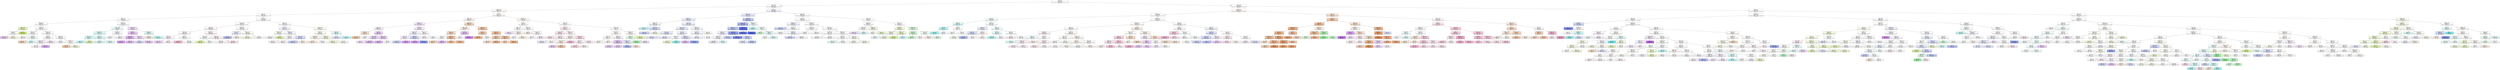 digraph Tree {
node [shape=box, style="filled", color="black"] ;
0 [label="CCR <= 0.55\ngini = 0.845\nsamples = 81152\nvalue = [15272, 11445, 3918, 11250, 11974, 13161, 14132]\nclass = rku", fillcolor="#fffdfc"] ;
1 [label="sdComp <= 0.065\ngini = 0.843\nsamples = 32119\nvalue = [5563, 3996, 1299, 4839, 5821, 5677, 4924]\nclass = cluHPS", fillcolor="#fefeff"] ;
0 -> 1 [labeldistance=2.5, labelangle=45, headlabel="True"] ;
2 [label="graphSize <= 40.0\ngini = 0.838\nsamples = 12219\nvalue = [2596, 1386, 556, 1577, 1628, 2375, 2101]\nclass = rku", fillcolor="#fefcfb"] ;
1 -> 2 ;
3 [label="nbproc <= 4.5\ngini = 0.841\nsamples = 9814\nvalue = [1837, 1338, 331, 1465, 1400, 1701, 1742]\nclass = rku", fillcolor="#fffefd"] ;
2 -> 3 ;
4 [label="sdComp <= 0.02\ngini = 0.831\nsamples = 2845\nvalue = [579, 228, 112, 556, 388, 605, 377]\nclass = rkusd", fillcolor="#fefdff"] ;
3 -> 4 ;
5 [label="graphDepth <= 3.5\ngini = 0.844\nsamples = 1259\nvalue = [224, 206, 62, 153, 194, 230, 190]\nclass = rkusd", fillcolor="#fffeff"] ;
4 -> 5 ;
6 [label="sdComm <= 0.065\ngini = 0.744\nsamples = 154\nvalue = [27, 66, 8, 8, 6, 25, 14]\nclass = random", fillcolor="#e9f7c2"] ;
5 -> 6 ;
7 [label="sdComm <= 0.02\ngini = 0.807\nsamples = 96\nvalue = [21, 24, 7, 8, 6, 24, 6]\nclass = random", fillcolor="#ffffff"] ;
6 -> 7 ;
8 [label="gini = 0.752\nsamples = 32\nvalue = [4, 0, 4, 6, 1, 13, 4]\nclass = rkusd", fillcolor="#eacaf8"] ;
7 -> 8 ;
9 [label="gini = 0.749\nsamples = 64\nvalue = [17, 24, 3, 2, 5, 11, 2]\nclass = random", fillcolor="#f4fbe2"] ;
7 -> 9 ;
10 [label="gini = 0.445\nsamples = 58\nvalue = [6, 42, 1, 0, 0, 1, 8]\nclass = random", fillcolor="#ceed78"] ;
6 -> 10 ;
11 [label="sdComm <= 0.02\ngini = 0.844\nsamples = 1105\nvalue = [197, 140, 54, 145, 188, 205, 176]\nclass = rkusd", fillcolor="#fefdff"] ;
5 -> 11 ;
12 [label="graphSize <= 22.5\ngini = 0.826\nsamples = 317\nvalue = [52, 72, 16, 37, 74, 45, 21]\nclass = cluHPS", fillcolor="#fdfeff"] ;
11 -> 12 ;
13 [label="gini = 0.771\nsamples = 225\nvalue = [32, 72, 7, 11, 66, 28, 9]\nclass = random", fillcolor="#fcfef8"] ;
12 -> 13 ;
14 [label="graphDepth <= 7.5\ngini = 0.805\nsamples = 92\nvalue = [20, 0, 9, 26, 8, 17, 12]\nclass = rkd", fillcolor="#effdfd"] ;
12 -> 14 ;
15 [label="gini = 0.702\nsamples = 35\nvalue = [16, 0, 1, 6, 0, 6, 6]\nclass = rku", fillcolor="#f6d4bb"] ;
14 -> 15 ;
16 [label="gini = 0.784\nsamples = 57\nvalue = [4, 0, 8, 20, 8, 11, 6]\nclass = rkd", fillcolor="#d8faf9"] ;
14 -> 16 ;
17 [label="sdComm <= 0.065\ngini = 0.837\nsamples = 788\nvalue = [145, 68, 38, 108, 114, 160, 155]\nclass = rkusd", fillcolor="#fefdff"] ;
11 -> 17 ;
18 [label="graphDepth <= 7.5\ngini = 0.788\nsamples = 456\nvalue = [91, 0, 9, 60, 55, 118, 123]\nclass = rkuad", fillcolor="#fffcfd"] ;
17 -> 18 ;
19 [label="graphSize <= 22.5\ngini = 0.774\nsamples = 364\nvalue = [83, 0, 7, 48, 27, 110, 89]\nclass = rkusd", fillcolor="#f9f0fd"] ;
18 -> 19 ;
20 [label="gini = 0.781\nsamples = 319\nvalue = [69, 0, 7, 48, 24, 84, 87]\nclass = rkuad", fillcolor="#fffcfd"] ;
19 -> 20 ;
21 [label="gini = 0.563\nsamples = 45\nvalue = [14, 0, 0, 0, 3, 26, 2]\nclass = rkusd", fillcolor="#e1b2f5"] ;
19 -> 21 ;
22 [label="gini = 0.738\nsamples = 92\nvalue = [8, 0, 2, 12, 28, 8, 34]\nclass = rkuad", fillcolor="#fdecf4"] ;
18 -> 22 ;
23 [label="graphSize <= 22.5\ngini = 0.846\nsamples = 332\nvalue = [54, 68, 29, 48, 59, 42, 32]\nclass = random", fillcolor="#fdfef8"] ;
17 -> 23 ;
24 [label="gini = 0.817\nsamples = 195\nvalue = [18, 32, 20, 48, 47, 26, 4]\nclass = rkd", fillcolor="#feffff"] ;
23 -> 24 ;
25 [label="graphDepth <= 7.5\ngini = 0.795\nsamples = 137\nvalue = [36, 36, 9, 0, 12, 16, 28]\nclass = rku", fillcolor="#ffffff"] ;
23 -> 25 ;
26 [label="gini = 0.662\nsamples = 31\nvalue = [16, 0, 1, 0, 4, 4, 6]\nclass = rku", fillcolor="#f5cdb0"] ;
25 -> 26 ;
27 [label="gini = 0.782\nsamples = 106\nvalue = [20, 36, 8, 0, 8, 12, 22]\nclass = random", fillcolor="#f3fbde"] ;
25 -> 27 ;
28 [label="graphSize <= 22.5\ngini = 0.799\nsamples = 1586\nvalue = [355, 22, 50, 403, 194, 375, 187]\nclass = rkd", fillcolor="#fafefe"] ;
4 -> 28 ;
29 [label="sdComm <= 0.065\ngini = 0.793\nsamples = 1238\nvalue = [276, 22, 30, 363, 130, 254, 163]\nclass = rkd", fillcolor="#edfdfc"] ;
28 -> 29 ;
30 [label="graphDepth <= 3.5\ngini = 0.777\nsamples = 1006\nvalue = [204, 22, 11, 350, 105, 176, 138]\nclass = rkd", fillcolor="#dbfafa"] ;
29 -> 30 ;
31 [label="sdComm <= 0.02\ngini = 0.689\nsamples = 71\nvalue = [4, 21, 2, 31, 1, 0, 12]\nclass = rkd", fillcolor="#d7faf9"] ;
30 -> 31 ;
32 [label="gini = 0.62\nsamples = 35\nvalue = [4, 0, 2, 18, 0, 0, 11]\nclass = rkd", fillcolor="#c5f7f7"] ;
31 -> 32 ;
33 [label="gini = 0.528\nsamples = 36\nvalue = [0, 21, 0, 13, 1, 0, 1]\nclass = random", fillcolor="#e6f6ba"] ;
31 -> 33 ;
34 [label="sdComm <= 0.02\ngini = 0.772\nsamples = 935\nvalue = [200, 1, 9, 319, 104, 176, 126]\nclass = rkd", fillcolor="#dffbfa"] ;
30 -> 34 ;
35 [label="gini = 0.766\nsamples = 681\nvalue = [146, 1, 0, 238, 74, 124, 98]\nclass = rkd", fillcolor="#ddfbfa"] ;
34 -> 35 ;
36 [label="gini = 0.784\nsamples = 254\nvalue = [54, 0, 9, 81, 30, 52, 28]\nclass = rkd", fillcolor="#e4fbfb"] ;
34 -> 36 ;
37 [label="graphDepth <= 3.5\ngini = 0.758\nsamples = 232\nvalue = [72, 0, 19, 13, 25, 78, 25]\nclass = rkusd", fillcolor="#fcf8fe"] ;
29 -> 37 ;
38 [label="gini = 0.721\nsamples = 58\nvalue = [20, 0, 3, 3, 1, 20, 11]\nclass = rku", fillcolor="#ffffff"] ;
37 -> 38 ;
39 [label="gini = 0.762\nsamples = 174\nvalue = [52, 0, 16, 10, 24, 58, 14]\nclass = rkusd", fillcolor="#fbf5fe"] ;
37 -> 39 ;
40 [label="sdComm <= 0.065\ngini = 0.772\nsamples = 348\nvalue = [79, 0, 20, 40, 64, 121, 24]\nclass = rkusd", fillcolor="#f3e0fb"] ;
28 -> 40 ;
41 [label="graphDepth <= 7.5\ngini = 0.711\nsamples = 239\nvalue = [57, 0, 15, 6, 48, 103, 10]\nclass = rkusd", fillcolor="#ebcdf8"] ;
40 -> 41 ;
42 [label="sdComm <= 0.02\ngini = 0.632\nsamples = 95\nvalue = [24, 0, 2, 6, 10, 51, 2]\nclass = rkusd", fillcolor="#e1b4f5"] ;
41 -> 42 ;
43 [label="gini = 0.604\nsamples = 42\nvalue = [9, 0, 1, 6, 0, 24, 2]\nclass = rkusd", fillcolor="#dca5f3"] ;
42 -> 43 ;
44 [label="gini = 0.624\nsamples = 53\nvalue = [15, 0, 1, 0, 10, 27, 0]\nclass = rkusd", fillcolor="#e6c0f7"] ;
42 -> 44 ;
45 [label="sdComm <= 0.02\ngini = 0.736\nsamples = 144\nvalue = [33, 0, 13, 0, 38, 52, 8]\nclass = rkusd", fillcolor="#f5e5fc"] ;
41 -> 45 ;
46 [label="gini = 0.67\nsamples = 87\nvalue = [19, 0, 4, 0, 38, 26, 0]\nclass = cluHPS", fillcolor="#d8defa"] ;
45 -> 46 ;
47 [label="gini = 0.687\nsamples = 57\nvalue = [14, 0, 9, 0, 0, 26, 8]\nclass = rkusd", fillcolor="#e9c8f8"] ;
45 -> 47 ;
48 [label="graphDepth <= 7.5\ngini = 0.795\nsamples = 109\nvalue = [22, 0, 5, 34, 16, 18, 14]\nclass = rkd", fillcolor="#e4fbfb"] ;
40 -> 48 ;
49 [label="gini = 0.639\nsamples = 38\nvalue = [17, 0, 0, 0, 0, 8, 13]\nclass = rku", fillcolor="#fbebdf"] ;
48 -> 49 ;
50 [label="gini = 0.69\nsamples = 71\nvalue = [5, 0, 5, 34, 16, 10, 1]\nclass = rkd", fillcolor="#bef6f6"] ;
48 -> 50 ;
51 [label="graphSize <= 22.5\ngini = 0.84\nsamples = 6969\nvalue = [1258, 1110, 219, 909, 1012, 1096, 1365]\nclass = rkuad", fillcolor="#fffbfd"] ;
3 -> 51 ;
52 [label="sdComm <= 0.065\ngini = 0.838\nsamples = 5117\nvalue = [948, 764, 144, 715, 673, 850, 1023]\nclass = rkuad", fillcolor="#fffbfd"] ;
51 -> 52 ;
53 [label="sdComm <= 0.02\ngini = 0.836\nsamples = 3618\nvalue = [673, 478, 104, 559, 454, 571, 779]\nclass = rkuad", fillcolor="#fef8fb"] ;
52 -> 53 ;
54 [label="sdComp <= 0.02\ngini = 0.839\nsamples = 1764\nvalue = [295, 194, 60, 269, 300, 303, 343]\nclass = rkuad", fillcolor="#fefafc"] ;
53 -> 54 ;
55 [label="graphDepth <= 3.5\ngini = 0.795\nsamples = 448\nvalue = [113, 36, 18, 12, 52, 121, 96]\nclass = rkusd", fillcolor="#fdfafe"] ;
54 -> 55 ;
56 [label="gini = 0.675\nsamples = 144\nvalue = [43, 0, 0, 4, 8, 65, 24]\nclass = rkusd", fillcolor="#eed4f9"] ;
55 -> 56 ;
57 [label="gini = 0.818\nsamples = 304\nvalue = [70, 36, 18, 8, 44, 56, 72]\nclass = rkuad", fillcolor="#fffdfe"] ;
55 -> 57 ;
58 [label="graphDepth <= 3.5\ngini = 0.837\nsamples = 1316\nvalue = [182, 158, 42, 257, 248, 182, 247]\nclass = rkd", fillcolor="#fdffff"] ;
54 -> 58 ;
59 [label="gini = 0.716\nsamples = 64\nvalue = [6, 10, 0, 11, 0, 8, 29]\nclass = rkuad", fillcolor="#f6bcd6"] ;
58 -> 59 ;
60 [label="gini = 0.838\nsamples = 1252\nvalue = [176, 148, 42, 246, 248, 174, 218]\nclass = cluHPS", fillcolor="#ffffff"] ;
58 -> 60 ;
61 [label="graphDepth <= 3.5\ngini = 0.827\nsamples = 1854\nvalue = [378, 284, 44, 290, 154, 268, 436]\nclass = rkuad", fillcolor="#fef7fa"] ;
53 -> 61 ;
62 [label="sdComp <= 0.02\ngini = 0.806\nsamples = 206\nvalue = [46, 48, 12, 54, 10, 20, 16]\nclass = rkd", fillcolor="#f7fefe"] ;
61 -> 62 ;
63 [label="gini = 0.679\nsamples = 92\nvalue = [8, 48, 4, 14, 10, 6, 2]\nclass = random", fillcolor="#e0f4a9"] ;
62 -> 63 ;
64 [label="gini = 0.731\nsamples = 114\nvalue = [38, 0, 8, 40, 0, 14, 14]\nclass = rkd", fillcolor="#fafefe"] ;
62 -> 64 ;
65 [label="sdComp <= 0.02\ngini = 0.823\nsamples = 1648\nvalue = [332, 236, 32, 236, 144, 248, 420]\nclass = rkuad", fillcolor="#fdf2f7"] ;
61 -> 65 ;
66 [label="gini = 0.828\nsamples = 988\nvalue = [196, 140, 14, 156, 96, 166, 220]\nclass = rkuad", fillcolor="#fef9fb"] ;
65 -> 66 ;
67 [label="gini = 0.808\nsamples = 660\nvalue = [136, 96, 18, 80, 48, 82, 200]\nclass = rkuad", fillcolor="#fce7f0"] ;
65 -> 67 ;
68 [label="graphDepth <= 3.5\ngini = 0.836\nsamples = 1499\nvalue = [275, 286, 40, 156, 219, 279, 244]\nclass = random", fillcolor="#fffffe"] ;
52 -> 68 ;
69 [label="sdComp <= 0.02\ngini = 0.77\nsamples = 217\nvalue = [51, 0, 6, 8, 67, 45, 40]\nclass = cluHPS", fillcolor="#eceffc"] ;
68 -> 69 ;
70 [label="gini = 0.684\nsamples = 51\nvalue = [0, 0, 4, 4, 25, 10, 8]\nclass = cluHPS", fillcolor="#b7c1f5"] ;
69 -> 70 ;
71 [label="gini = 0.759\nsamples = 166\nvalue = [51, 0, 2, 4, 42, 35, 32]\nclass = rku", fillcolor="#fdf6f1"] ;
69 -> 71 ;
72 [label="sdComp <= 0.02\ngini = 0.833\nsamples = 1282\nvalue = [224, 286, 34, 148, 152, 234, 204]\nclass = random", fillcolor="#fbfef5"] ;
68 -> 72 ;
73 [label="gini = 0.818\nsamples = 438\nvalue = [56, 130, 12, 48, 58, 58, 76]\nclass = random", fillcolor="#f4fbe1"] ;
72 -> 73 ;
74 [label="gini = 0.833\nsamples = 844\nvalue = [168, 156, 22, 100, 94, 176, 128]\nclass = rkusd", fillcolor="#fefdff"] ;
72 -> 74 ;
75 [label="sdComp <= 0.02\ngini = 0.839\nsamples = 1852\nvalue = [310, 346, 75, 194, 339, 246, 342]\nclass = random", fillcolor="#fffffe"] ;
51 -> 75 ;
76 [label="sdComm <= 0.02\ngini = 0.816\nsamples = 742\nvalue = [120, 114, 32, 32, 195, 86, 163]\nclass = cluHPS", fillcolor="#f4f6fe"] ;
75 -> 76 ;
77 [label="graphDepth <= 7.5\ngini = 0.788\nsamples = 180\nvalue = [9, 54, 16, 6, 48, 14, 33]\nclass = random", fillcolor="#fcfef6"] ;
76 -> 77 ;
78 [label="gini = 0.76\nsamples = 110\nvalue = [9, 18, 4, 0, 36, 10, 33]\nclass = cluHPS", fillcolor="#f7f8fe"] ;
77 -> 78 ;
79 [label="gini = 0.666\nsamples = 70\nvalue = [0, 36, 12, 6, 12, 4, 0]\nclass = random", fillcolor="#e1f4ad"] ;
77 -> 79 ;
80 [label="graphDepth <= 7.5\ngini = 0.808\nsamples = 562\nvalue = [111, 60, 16, 26, 147, 72, 130]\nclass = cluHPS", fillcolor="#f7f8fe"] ;
76 -> 80 ;
81 [label="sdComm <= 0.065\ngini = 0.807\nsamples = 259\nvalue = [52, 60, 0, 16, 37, 30, 64]\nclass = rkuad", fillcolor="#fefbfd"] ;
80 -> 81 ;
82 [label="gini = 0.801\nsamples = 113\nvalue = [22, 24, 0, 6, 9, 28, 24]\nclass = rkusd", fillcolor="#fbf6fe"] ;
81 -> 82 ;
83 [label="gini = 0.78\nsamples = 146\nvalue = [30, 36, 0, 10, 28, 2, 40]\nclass = rkuad", fillcolor="#fef8fb"] ;
81 -> 83 ;
84 [label="sdComm <= 0.065\ngini = 0.76\nsamples = 303\nvalue = [59, 0, 16, 10, 110, 42, 66]\nclass = cluHPS", fillcolor="#dae0fa"] ;
80 -> 84 ;
85 [label="gini = 0.713\nsamples = 251\nvalue = [43, 0, 4, 8, 110, 30, 56]\nclass = cluHPS", fillcolor="#c8d0f8"] ;
84 -> 85 ;
86 [label="gini = 0.76\nsamples = 52\nvalue = [16, 0, 12, 2, 0, 12, 10]\nclass = rku", fillcolor="#fcf2eb"] ;
84 -> 86 ;
87 [label="sdComm <= 0.065\ngini = 0.841\nsamples = 1110\nvalue = [190, 232, 43, 162, 144, 160, 179]\nclass = random", fillcolor="#fcfef6"] ;
75 -> 87 ;
88 [label="sdComm <= 0.02\ngini = 0.829\nsamples = 847\nvalue = [164, 196, 26, 82, 90, 140, 149]\nclass = random", fillcolor="#fcfef6"] ;
87 -> 88 ;
89 [label="graphDepth <= 7.5\ngini = 0.812\nsamples = 360\nvalue = [96, 60, 12, 36, 16, 68, 72]\nclass = rku", fillcolor="#fdf5ef"] ;
88 -> 89 ;
90 [label="gini = 0.718\nsamples = 84\nvalue = [34, 0, 0, 12, 4, 24, 10]\nclass = rku", fillcolor="#fbeade"] ;
89 -> 90 ;
91 [label="gini = 0.815\nsamples = 276\nvalue = [62, 60, 12, 24, 12, 44, 62]\nclass = rku", fillcolor="#ffffff"] ;
89 -> 91 ;
92 [label="graphDepth <= 7.5\ngini = 0.823\nsamples = 487\nvalue = [68, 136, 14, 46, 74, 72, 77]\nclass = random", fillcolor="#f5fbe3"] ;
88 -> 92 ;
93 [label="gini = 0.733\nsamples = 117\nvalue = [10, 48, 4, 18, 0, 8, 29]\nclass = random", fillcolor="#eff9d4"] ;
92 -> 93 ;
94 [label="gini = 0.826\nsamples = 370\nvalue = [58, 88, 10, 28, 74, 64, 48]\nclass = random", fillcolor="#fcfef6"] ;
92 -> 94 ;
95 [label="graphDepth <= 7.5\ngini = 0.814\nsamples = 263\nvalue = [26, 36, 17, 80, 54, 20, 30]\nclass = rkd", fillcolor="#e6fcfb"] ;
87 -> 95 ;
96 [label="gini = 0.759\nsamples = 76\nvalue = [18, 0, 6, 0, 26, 16, 10]\nclass = cluHPS", fillcolor="#e4e8fb"] ;
95 -> 96 ;
97 [label="gini = 0.74\nsamples = 187\nvalue = [8, 36, 11, 80, 28, 4, 20]\nclass = rkd", fillcolor="#c5f7f7"] ;
95 -> 97 ;
98 [label="nbproc <= 4.5\ngini = 0.779\nsamples = 2405\nvalue = [759, 48, 225, 112, 228, 674, 359]\nclass = rku", fillcolor="#fef9f5"] ;
2 -> 98 ;
99 [label="graphSize <= 75.0\ngini = 0.691\nsamples = 1059\nvalue = [423, 12, 52, 10, 94, 386, 82]\nclass = rku", fillcolor="#fef8f4"] ;
98 -> 99 ;
100 [label="graphDepth <= 12.5\ngini = 0.749\nsamples = 566\nvalue = [156, 12, 27, 10, 86, 208, 67]\nclass = rkusd", fillcolor="#f5e6fc"] ;
99 -> 100 ;
101 [label="sdComm <= 0.02\ngini = 0.611\nsamples = 223\nvalue = [93, 0, 7, 0, 6, 102, 15]\nclass = rkusd", fillcolor="#faf1fd"] ;
100 -> 101 ;
102 [label="sdComp <= 0.02\ngini = 0.591\nsamples = 86\nvalue = [44, 0, 2, 0, 0, 32, 8]\nclass = rku", fillcolor="#f9e3d3"] ;
101 -> 102 ;
103 [label="gini = 0.469\nsamples = 48\nvalue = [30, 0, 0, 0, 0, 18, 0]\nclass = rku", fillcolor="#f5cdb0"] ;
102 -> 103 ;
104 [label="gini = 0.681\nsamples = 38\nvalue = [14, 0, 2, 0, 0, 14, 8]\nclass = rku", fillcolor="#ffffff"] ;
102 -> 104 ;
105 [label="sdComp <= 0.02\ngini = 0.605\nsamples = 137\nvalue = [49, 0, 5, 0, 6, 70, 7]\nclass = rkusd", fillcolor="#ecd0f9"] ;
101 -> 105 ;
106 [label="sdComm <= 0.065\ngini = 0.666\nsamples = 68\nvalue = [21, 0, 4, 0, 4, 32, 7]\nclass = rkusd", fillcolor="#edd1f9"] ;
105 -> 106 ;
107 [label="gini = 0.735\nsamples = 35\nvalue = [10, 0, 2, 0, 4, 13, 6]\nclass = rkusd", fillcolor="#f6e7fc"] ;
106 -> 107 ;
108 [label="gini = 0.553\nsamples = 33\nvalue = [11, 0, 2, 0, 0, 19, 1]\nclass = rkusd", fillcolor="#e3b7f6"] ;
106 -> 108 ;
109 [label="sdComm <= 0.065\ngini = 0.531\nsamples = 69\nvalue = [28, 0, 1, 0, 2, 38, 0]\nclass = rkusd", fillcolor="#eccff9"] ;
105 -> 109 ;
110 [label="gini = 0.517\nsamples = 44\nvalue = [16, 0, 0, 0, 2, 26, 0]\nclass = rkusd", fillcolor="#e3b8f6"] ;
109 -> 110 ;
111 [label="gini = 0.538\nsamples = 25\nvalue = [12, 0, 1, 0, 0, 12, 0]\nclass = rku", fillcolor="#ffffff"] ;
109 -> 111 ;
112 [label="sdComm <= 0.065\ngini = 0.788\nsamples = 343\nvalue = [63, 12, 20, 10, 80, 106, 52]\nclass = rkusd", fillcolor="#f7ebfc"] ;
100 -> 112 ;
113 [label="sdComp <= 0.02\ngini = 0.733\nsamples = 219\nvalue = [33, 0, 12, 10, 80, 70, 14]\nclass = cluHPS", fillcolor="#f2f4fd"] ;
112 -> 113 ;
114 [label="sdComm <= 0.02\ngini = 0.745\nsamples = 122\nvalue = [23, 0, 2, 6, 36, 42, 13]\nclass = rkusd", fillcolor="#faf1fd"] ;
113 -> 114 ;
115 [label="gini = 0.684\nsamples = 81\nvalue = [21, 0, 1, 2, 36, 18, 3]\nclass = cluHPS", fillcolor="#ced5f8"] ;
114 -> 115 ;
116 [label="gini = 0.585\nsamples = 41\nvalue = [2, 0, 1, 4, 0, 24, 10]\nclass = rkusd", fillcolor="#dca6f3"] ;
114 -> 116 ;
117 [label="sdComm <= 0.02\ngini = 0.688\nsamples = 97\nvalue = [10, 0, 10, 4, 44, 28, 1]\nclass = cluHPS", fillcolor="#d1d8f9"] ;
113 -> 117 ;
118 [label="gini = 0.609\nsamples = 40\nvalue = [4, 0, 4, 0, 8, 23, 1]\nclass = rkusd", fillcolor="#daa2f3"] ;
117 -> 118 ;
119 [label="gini = 0.566\nsamples = 57\nvalue = [6, 0, 6, 4, 36, 5, 0]\nclass = cluHPS", fillcolor="#8b9cf0"] ;
117 -> 119 ;
120 [label="sdComp <= 0.02\ngini = 0.75\nsamples = 124\nvalue = [30, 12, 8, 0, 0, 36, 38]\nclass = rkuad", fillcolor="#fefafc"] ;
112 -> 120 ;
121 [label="gini = 0.723\nsamples = 96\nvalue = [22, 12, 0, 0, 0, 30, 32]\nclass = rkuad", fillcolor="#fef9fb"] ;
120 -> 121 ;
122 [label="gini = 0.745\nsamples = 28\nvalue = [8, 0, 8, 0, 0, 6, 6]\nclass = rku", fillcolor="#ffffff"] ;
120 -> 122 ;
123 [label="graphDepth <= 25.5\ngini = 0.573\nsamples = 493\nvalue = [267, 0, 25, 0, 8, 178, 15]\nclass = rku", fillcolor="#f8dbc7"] ;
99 -> 123 ;
124 [label="sdComm <= 0.065\ngini = 0.498\nsamples = 267\nvalue = [141, 0, 0, 0, 0, 126, 0]\nclass = rku", fillcolor="#fcf2ea"] ;
123 -> 124 ;
125 [label="sdComm <= 0.02\ngini = 0.486\nsamples = 178\nvalue = [104, 0, 0, 0, 0, 74, 0]\nclass = rku", fillcolor="#f8dbc6"] ;
124 -> 125 ;
126 [label="sdComp <= 0.02\ngini = 0.5\nsamples = 80\nvalue = [40, 0, 0, 0, 0, 40, 0]\nclass = rku", fillcolor="#ffffff"] ;
125 -> 126 ;
127 [label="gini = 0.48\nsamples = 40\nvalue = [24, 0, 0, 0, 0, 16, 0]\nclass = rku", fillcolor="#f6d5bd"] ;
126 -> 127 ;
128 [label="gini = 0.48\nsamples = 40\nvalue = [16, 0, 0, 0, 0, 24, 0]\nclass = rkusd", fillcolor="#e5bdf6"] ;
126 -> 128 ;
129 [label="sdComp <= 0.02\ngini = 0.453\nsamples = 98\nvalue = [64, 0, 0, 0, 0, 34, 0]\nclass = rku", fillcolor="#f3c4a2"] ;
125 -> 129 ;
130 [label="gini = 0.461\nsamples = 50\nvalue = [32, 0, 0, 0, 0, 18, 0]\nclass = rku", fillcolor="#f4c8a8"] ;
129 -> 130 ;
131 [label="gini = 0.444\nsamples = 48\nvalue = [32, 0, 0, 0, 0, 16, 0]\nclass = rku", fillcolor="#f2c09c"] ;
129 -> 131 ;
132 [label="sdComp <= 0.02\ngini = 0.486\nsamples = 89\nvalue = [37, 0, 0, 0, 0, 52, 0]\nclass = rkusd", fillcolor="#e8c6f8"] ;
124 -> 132 ;
133 [label="gini = 0.5\nsamples = 52\nvalue = [26, 0, 0, 0, 0, 26, 0]\nclass = rku", fillcolor="#ffffff"] ;
132 -> 133 ;
134 [label="gini = 0.418\nsamples = 37\nvalue = [11, 0, 0, 0, 0, 26, 0]\nclass = rkusd", fillcolor="#d28df0"] ;
132 -> 134 ;
135 [label="sdComm <= 0.02\ngini = 0.618\nsamples = 226\nvalue = [126, 0, 25, 0, 8, 52, 15]\nclass = rku", fillcolor="#f4c9ab"] ;
123 -> 135 ;
136 [label="sdComp <= 0.02\ngini = 0.566\nsamples = 81\nvalue = [46, 0, 7, 0, 0, 26, 2]\nclass = rku", fillcolor="#f6d1b7"] ;
135 -> 136 ;
137 [label="gini = 0.486\nsamples = 48\nvalue = [32, 0, 4, 0, 0, 12, 0]\nclass = rku", fillcolor="#f1b991"] ;
136 -> 137 ;
138 [label="gini = 0.628\nsamples = 33\nvalue = [14, 0, 3, 0, 0, 14, 2]\nclass = rku", fillcolor="#ffffff"] ;
136 -> 138 ;
139 [label="sdComp <= 0.02\ngini = 0.637\nsamples = 145\nvalue = [80, 0, 18, 0, 8, 26, 13]\nclass = rku", fillcolor="#f3c6a5"] ;
135 -> 139 ;
140 [label="sdComm <= 0.065\ngini = 0.604\nsamples = 74\nvalue = [41, 0, 7, 0, 0, 20, 6]\nclass = rku", fillcolor="#f5ceb2"] ;
139 -> 140 ;
141 [label="gini = 0.591\nsamples = 43\nvalue = [22, 0, 4, 0, 0, 16, 1]\nclass = rku", fillcolor="#f9e3d3"] ;
140 -> 141 ;
142 [label="gini = 0.572\nsamples = 31\nvalue = [19, 0, 3, 0, 0, 4, 5]\nclass = rku", fillcolor="#f1bb94"] ;
140 -> 142 ;
143 [label="sdComm <= 0.065\ngini = 0.645\nsamples = 71\nvalue = [39, 0, 11, 0, 8, 6, 7]\nclass = rku", fillcolor="#f3c4a3"] ;
139 -> 143 ;
144 [label="gini = 0.697\nsamples = 34\nvalue = [15, 0, 6, 0, 8, 0, 5]\nclass = rku", fillcolor="#f8ddca"] ;
143 -> 144 ;
145 [label="gini = 0.532\nsamples = 37\nvalue = [24, 0, 5, 0, 0, 6, 2]\nclass = rku", fillcolor="#f0b68c"] ;
143 -> 145 ;
146 [label="graphDepth <= 12.5\ngini = 0.817\nsamples = 1346\nvalue = [336, 36, 173, 102, 134, 288, 277]\nclass = rku", fillcolor="#fef9f6"] ;
98 -> 146 ;
147 [label="sdComp <= 0.02\ngini = 0.77\nsamples = 285\nvalue = [89, 0, 21, 41, 18, 86, 30]\nclass = rku", fillcolor="#fffdfc"] ;
146 -> 147 ;
148 [label="sdComm <= 0.02\ngini = 0.773\nsamples = 117\nvalue = [35, 0, 7, 9, 14, 36, 16]\nclass = rkusd", fillcolor="#fefdff"] ;
147 -> 148 ;
149 [label="gini = 0.737\nsamples = 48\nvalue = [12, 0, 5, 0, 12, 17, 2]\nclass = rkusd", fillcolor="#f4e3fb"] ;
148 -> 149 ;
150 [label="sdComm <= 0.065\ngini = 0.753\nsamples = 69\nvalue = [23, 0, 2, 9, 2, 19, 14]\nclass = rku", fillcolor="#fdf5ef"] ;
148 -> 150 ;
151 [label="gini = 0.776\nsamples = 28\nvalue = [7, 0, 0, 5, 2, 7, 7]\nclass = rku", fillcolor="#ffffff"] ;
150 -> 151 ;
152 [label="gini = 0.721\nsamples = 41\nvalue = [16, 0, 2, 4, 0, 12, 7]\nclass = rku", fillcolor="#fbeee4"] ;
150 -> 152 ;
153 [label="sdComm <= 0.02\ngini = 0.757\nsamples = 168\nvalue = [54, 0, 14, 32, 4, 50, 14]\nclass = rku", fillcolor="#fefbf8"] ;
147 -> 153 ;
154 [label="gini = 0.717\nsamples = 86\nvalue = [30, 0, 2, 24, 0, 24, 6]\nclass = rku", fillcolor="#fcf3ec"] ;
153 -> 154 ;
155 [label="sdComm <= 0.065\ngini = 0.771\nsamples = 82\nvalue = [24, 0, 12, 8, 4, 26, 8]\nclass = rkusd", fillcolor="#fcf8fe"] ;
153 -> 155 ;
156 [label="gini = 0.745\nsamples = 49\nvalue = [16, 0, 7, 0, 4, 16, 6]\nclass = rku", fillcolor="#ffffff"] ;
155 -> 156 ;
157 [label="gini = 0.764\nsamples = 33\nvalue = [8, 0, 5, 8, 0, 10, 2]\nclass = rkusd", fillcolor="#f9effd"] ;
155 -> 157 ;
158 [label="sdComp <= 0.02\ngini = 0.818\nsamples = 1061\nvalue = [247, 36, 152, 61, 116, 202, 247]\nclass = rku", fillcolor="#ffffff"] ;
146 -> 158 ;
159 [label="graphSize <= 75.0\ngini = 0.79\nsamples = 574\nvalue = [137, 0, 74, 27, 68, 92, 176]\nclass = rkuad", fillcolor="#fdedf4"] ;
158 -> 159 ;
160 [label="sdComm <= 0.02\ngini = 0.803\nsamples = 327\nvalue = [64, 0, 32, 26, 56, 52, 97]\nclass = rkuad", fillcolor="#fce6f0"] ;
159 -> 160 ;
161 [label="gini = 0.783\nsamples = 92\nvalue = [16, 0, 12, 20, 0, 16, 28]\nclass = rkuad", fillcolor="#fce9f2"] ;
160 -> 161 ;
162 [label="sdComm <= 0.065\ngini = 0.784\nsamples = 235\nvalue = [48, 0, 20, 6, 56, 36, 69]\nclass = rkuad", fillcolor="#fdf1f6"] ;
160 -> 162 ;
163 [label="gini = 0.746\nsamples = 107\nvalue = [10, 0, 12, 6, 40, 8, 31]\nclass = cluHPS", fillcolor="#e8ebfc"] ;
162 -> 163 ;
164 [label="gini = 0.756\nsamples = 128\nvalue = [38, 0, 8, 0, 16, 28, 38]\nclass = rku", fillcolor="#ffffff"] ;
162 -> 164 ;
165 [label="graphDepth <= 25.5\ngini = 0.753\nsamples = 247\nvalue = [73, 0, 42, 1, 12, 40, 79]\nclass = rkuad", fillcolor="#fef8fb"] ;
159 -> 165 ;
166 [label="sdComm <= 0.065\ngini = 0.758\nsamples = 114\nvalue = [37, 0, 14, 0, 8, 28, 27]\nclass = rku", fillcolor="#fcf2ea"] ;
165 -> 166 ;
167 [label="sdComm <= 0.02\ngini = 0.757\nsamples = 79\nvalue = [28, 0, 13, 0, 8, 20, 10]\nclass = rku", fillcolor="#fbeee4"] ;
166 -> 167 ;
168 [label="gini = 0.759\nsamples = 43\nvalue = [8, 0, 5, 0, 8, 16, 6]\nclass = rkusd", fillcolor="#edd2f9"] ;
167 -> 168 ;
169 [label="gini = 0.617\nsamples = 36\nvalue = [20, 0, 8, 0, 0, 4, 4]\nclass = rku", fillcolor="#f4c9aa"] ;
167 -> 169 ;
170 [label="gini = 0.645\nsamples = 35\nvalue = [9, 0, 1, 0, 0, 8, 17]\nclass = rkuad", fillcolor="#f7c2da"] ;
166 -> 170 ;
171 [label="sdComm <= 0.065\ngini = 0.72\nsamples = 133\nvalue = [36, 0, 28, 1, 4, 12, 52]\nclass = rkuad", fillcolor="#fbdeeb"] ;
165 -> 171 ;
172 [label="sdComm <= 0.02\ngini = 0.7\nsamples = 100\nvalue = [34, 0, 16, 0, 0, 12, 38]\nclass = rkuad", fillcolor="#fdf3f8"] ;
171 -> 172 ;
173 [label="gini = 0.698\nsamples = 44\nvalue = [12, 0, 10, 0, 0, 4, 18]\nclass = rkuad", fillcolor="#fadae8"] ;
172 -> 173 ;
174 [label="gini = 0.686\nsamples = 56\nvalue = [22, 0, 6, 0, 0, 8, 20]\nclass = rku", fillcolor="#fef8f4"] ;
172 -> 174 ;
175 [label="gini = 0.669\nsamples = 33\nvalue = [2, 0, 12, 1, 4, 0, 14]\nclass = rkuad", fillcolor="#fdecf3"] ;
171 -> 175 ;
176 [label="sdComm <= 0.065\ngini = 0.831\nsamples = 487\nvalue = [110, 36, 78, 34, 48, 110, 71]\nclass = rku", fillcolor="#ffffff"] ;
158 -> 176 ;
177 [label="graphSize <= 75.0\ngini = 0.807\nsamples = 344\nvalue = [88, 0, 45, 24, 44, 84, 59]\nclass = rku", fillcolor="#fffdfc"] ;
176 -> 177 ;
178 [label="sdComm <= 0.02\ngini = 0.772\nsamples = 155\nvalue = [46, 0, 17, 4, 12, 34, 42]\nclass = rku", fillcolor="#fefbf8"] ;
177 -> 178 ;
179 [label="gini = 0.788\nsamples = 66\nvalue = [18, 0, 10, 0, 12, 10, 16]\nclass = rku", fillcolor="#fefaf7"] ;
178 -> 179 ;
180 [label="gini = 0.735\nsamples = 89\nvalue = [28, 0, 7, 4, 0, 24, 26]\nclass = rku", fillcolor="#fefbf9"] ;
178 -> 180 ;
181 [label="sdComm <= 0.02\ngini = 0.811\nsamples = 189\nvalue = [42, 0, 28, 20, 32, 50, 17]\nclass = rkusd", fillcolor="#fbf4fe"] ;
177 -> 181 ;
182 [label="graphDepth <= 25.5\ngini = 0.73\nsamples = 98\nvalue = [18, 0, 13, 16, 0, 42, 9]\nclass = rkusd", fillcolor="#e8c4f7"] ;
181 -> 182 ;
183 [label="gini = 0.672\nsamples = 53\nvalue = [8, 0, 5, 16, 0, 24, 0]\nclass = rkusd", fillcolor="#eed4f9"] ;
182 -> 183 ;
184 [label="gini = 0.719\nsamples = 45\nvalue = [10, 0, 8, 0, 0, 18, 9]\nclass = rkusd", fillcolor="#edd2f9"] ;
182 -> 184 ;
185 [label="graphDepth <= 25.5\ngini = 0.762\nsamples = 91\nvalue = [24, 0, 15, 4, 32, 8, 8]\nclass = cluHPS", fillcolor="#e7ebfc"] ;
181 -> 185 ;
186 [label="gini = 0.677\nsamples = 48\nvalue = [10, 0, 6, 0, 24, 4, 4]\nclass = cluHPS", fillcolor="#b6c1f5"] ;
185 -> 186 ;
187 [label="gini = 0.79\nsamples = 43\nvalue = [14, 0, 9, 4, 8, 4, 4]\nclass = rku", fillcolor="#fbece2"] ;
185 -> 187 ;
188 [label="graphDepth <= 25.5\ngini = 0.814\nsamples = 143\nvalue = [22, 36, 33, 10, 4, 26, 12]\nclass = random", fillcolor="#fdfefa"] ;
176 -> 188 ;
189 [label="graphSize <= 75.0\ngini = 0.8\nsamples = 69\nvalue = [10, 0, 21, 10, 4, 14, 10]\nclass = BIL", fillcolor="#e6fce8"] ;
188 -> 189 ;
190 [label="gini = 0.667\nsamples = 30\nvalue = [2, 0, 16, 4, 4, 2, 2]\nclass = BIL", fillcolor="#a4f3ad"] ;
189 -> 190 ;
191 [label="gini = 0.781\nsamples = 39\nvalue = [8, 0, 5, 6, 0, 12, 8]\nclass = rkusd", fillcolor="#f5e5fc"] ;
189 -> 191 ;
192 [label="gini = 0.684\nsamples = 74\nvalue = [12, 36, 12, 0, 0, 12, 2]\nclass = random", fillcolor="#e3f5b2"] ;
188 -> 192 ;
193 [label="nbproc <= 4.5\ngini = 0.84\nsamples = 19900\nvalue = [2967, 2610, 743, 3262, 4193, 3302, 2823]\nclass = cluHPS", fillcolor="#f4f6fe"] ;
1 -> 193 ;
194 [label="graphDepth <= 9.0\ngini = 0.813\nsamples = 6276\nvalue = [684, 774, 221, 1276, 1876, 862, 583]\nclass = cluHPS", fillcolor="#e7ebfc"] ;
193 -> 194 ;
195 [label="graphDepth <= 3.5\ngini = 0.818\nsamples = 5477\nvalue = [630, 740, 130, 1125, 1519, 776, 557]\nclass = cluHPS", fillcolor="#edf0fd"] ;
194 -> 195 ;
196 [label="sdComm <= 0.02\ngini = 0.777\nsamples = 1218\nvalue = [96, 130, 23, 345, 399, 123, 102]\nclass = cluHPS", fillcolor="#f3f5fd"] ;
195 -> 196 ;
197 [label="gini = 0.71\nsamples = 388\nvalue = [30, 0, 14, 174, 98, 43, 29]\nclass = rkd", fillcolor="#cbf8f7"] ;
196 -> 197 ;
198 [label="sdComm <= 0.065\ngini = 0.778\nsamples = 830\nvalue = [66, 130, 9, 171, 301, 80, 73]\nclass = cluHPS", fillcolor="#d8defa"] ;
196 -> 198 ;
199 [label="gini = 0.748\nsamples = 616\nvalue = [54, 66, 5, 139, 253, 42, 57]\nclass = cluHPS", fillcolor="#d0d7f9"] ;
198 -> 199 ;
200 [label="gini = 0.797\nsamples = 214\nvalue = [12, 64, 4, 32, 48, 38, 16]\nclass = random", fillcolor="#f8fcec"] ;
198 -> 200 ;
201 [label="sdComm <= 0.065\ngini = 0.826\nsamples = 4259\nvalue = [534, 610, 107, 780, 1120, 653, 455]\nclass = cluHPS", fillcolor="#eceefc"] ;
195 -> 201 ;
202 [label="graphSize <= 22.5\ngini = 0.827\nsamples = 2893\nvalue = [369, 452, 80, 468, 772, 415, 337]\nclass = cluHPS", fillcolor="#e6eafc"] ;
201 -> 202 ;
203 [label="sdComm <= 0.02\ngini = 0.825\nsamples = 2688\nvalue = [359, 414, 53, 434, 720, 377, 331]\nclass = cluHPS", fillcolor="#e6eafc"] ;
202 -> 203 ;
204 [label="gini = 0.819\nsamples = 1134\nvalue = [140, 134, 25, 204, 323, 174, 134]\nclass = cluHPS", fillcolor="#e6e9fc"] ;
203 -> 204 ;
205 [label="gini = 0.827\nsamples = 1554\nvalue = [219, 280, 28, 230, 397, 203, 197]\nclass = cluHPS", fillcolor="#edeffd"] ;
203 -> 205 ;
206 [label="sdComm <= 0.02\ngini = 0.819\nsamples = 205\nvalue = [10, 38, 27, 34, 52, 38, 6]\nclass = cluHPS", fillcolor="#eef1fd"] ;
202 -> 206 ;
207 [label="graphSize <= 40.0\ngini = 0.781\nsamples = 91\nvalue = [2, 24, 19, 26, 10, 10, 0]\nclass = rkd", fillcolor="#f9fefe"] ;
206 -> 207 ;
208 [label="gini = 0.746\nsamples = 61\nvalue = [0, 24, 13, 8, 10, 6, 0]\nclass = random", fillcolor="#eef9d2"] ;
207 -> 208 ;
209 [label="gini = 0.578\nsamples = 30\nvalue = [2, 0, 6, 18, 0, 4, 0]\nclass = rkd", fillcolor="#9cf2f0"] ;
207 -> 209 ;
210 [label="graphDepth <= 6.5\ngini = 0.771\nsamples = 114\nvalue = [8, 14, 8, 8, 42, 28, 6]\nclass = cluHPS", fillcolor="#dfe3fb"] ;
206 -> 210 ;
211 [label="gini = 0.749\nsamples = 43\nvalue = [7, 2, 6, 4, 0, 18, 6]\nclass = rkusd", fillcolor="#e7c2f7"] ;
210 -> 211 ;
212 [label="gini = 0.598\nsamples = 71\nvalue = [1, 12, 2, 4, 42, 10, 0]\nclass = cluHPS", fillcolor="#9aa9f2"] ;
210 -> 212 ;
213 [label="graphDepth <= 6.5\ngini = 0.817\nsamples = 1366\nvalue = [165, 158, 27, 312, 348, 238, 118]\nclass = cluHPS", fillcolor="#f8f9fe"] ;
201 -> 213 ;
214 [label="graphSize <= 22.5\ngini = 0.814\nsamples = 1313\nvalue = [165, 140, 20, 296, 348, 226, 118]\nclass = cluHPS", fillcolor="#f5f6fe"] ;
213 -> 214 ;
215 [label="gini = 0.815\nsamples = 1221\nvalue = [144, 140, 19, 270, 322, 212, 114]\nclass = cluHPS", fillcolor="#f4f6fe"] ;
214 -> 215 ;
216 [label="gini = 0.763\nsamples = 92\nvalue = [21, 0, 1, 26, 26, 14, 4]\nclass = rkd", fillcolor="#ffffff"] ;
214 -> 216 ;
217 [label="gini = 0.725\nsamples = 53\nvalue = [0, 18, 7, 16, 0, 12, 0]\nclass = random", fillcolor="#fbfef4"] ;
213 -> 217 ;
218 [label="sdComm <= 0.065\ngini = 0.733\nsamples = 799\nvalue = [54, 34, 91, 151, 357, 86, 26]\nclass = cluHPS", fillcolor="#c0c9f7"] ;
194 -> 218 ;
219 [label="graphDepth <= 25.5\ngini = 0.686\nsamples = 686\nvalue = [41, 32, 62, 117, 351, 65, 18]\nclass = cluHPS", fillcolor="#aeb9f4"] ;
218 -> 219 ;
220 [label="sdComm <= 0.02\ngini = 0.729\nsamples = 578\nvalue = [41, 32, 50, 115, 261, 61, 18]\nclass = cluHPS", fillcolor="#c1caf7"] ;
219 -> 220 ;
221 [label="graphSize <= 75.0\ngini = 0.787\nsamples = 319\nvalue = [28, 30, 31, 84, 103, 37, 6]\nclass = cluHPS", fillcolor="#eff1fd"] ;
220 -> 221 ;
222 [label="graphSize <= 40.0\ngini = 0.81\nsamples = 261\nvalue = [28, 30, 28, 64, 73, 32, 6]\nclass = cluHPS", fillcolor="#f6f7fe"] ;
221 -> 222 ;
223 [label="gini = 0.792\nsamples = 229\nvalue = [22, 30, 22, 54, 73, 28, 0]\nclass = cluHPS", fillcolor="#eaedfc"] ;
222 -> 223 ;
224 [label="gini = 0.781\nsamples = 32\nvalue = [6, 0, 6, 10, 0, 4, 6]\nclass = rkd", fillcolor="#e1fbfb"] ;
222 -> 224 ;
225 [label="gini = 0.603\nsamples = 58\nvalue = [0, 0, 3, 20, 30, 5, 0]\nclass = cluHPS", fillcolor="#cbd3f8"] ;
221 -> 225 ;
226 [label="graphSize <= 40.0\ngini = 0.595\nsamples = 259\nvalue = [13, 2, 19, 31, 158, 24, 12]\nclass = cluHPS", fillcolor="#91a1f1"] ;
220 -> 226 ;
227 [label="gini = 0.501\nsamples = 173\nvalue = [10, 2, 9, 8, 120, 14, 10]\nclass = cluHPS", fillcolor="#7b8eee"] ;
226 -> 227 ;
228 [label="graphSize <= 75.0\ngini = 0.704\nsamples = 86\nvalue = [3, 0, 10, 23, 38, 10, 2]\nclass = cluHPS", fillcolor="#d0d7f9"] ;
226 -> 228 ;
229 [label="gini = 0.733\nsamples = 38\nvalue = [1, 0, 8, 10, 14, 5, 0]\nclass = cluHPS", fillcolor="#e3e7fb"] ;
228 -> 229 ;
230 [label="gini = 0.661\nsamples = 48\nvalue = [2, 0, 2, 13, 24, 5, 2]\nclass = cluHPS", fillcolor="#c1caf7"] ;
228 -> 230 ;
231 [label="sdComm <= 0.02\ngini = 0.291\nsamples = 108\nvalue = [0, 0, 12, 2, 90, 4, 0]\nclass = cluHPS", fillcolor="#5e76ea"] ;
219 -> 231 ;
232 [label="gini = 0.338\nsamples = 45\nvalue = [0, 0, 6, 0, 36, 3, 0]\nclass = cluHPS", fillcolor="#677deb"] ;
231 -> 232 ;
233 [label="gini = 0.255\nsamples = 63\nvalue = [0, 0, 6, 2, 54, 1, 0]\nclass = cluHPS", fillcolor="#5871e9"] ;
231 -> 233 ;
234 [label="graphDepth <= 13.5\ngini = 0.788\nsamples = 113\nvalue = [13, 2, 29, 34, 6, 21, 8]\nclass = rkd", fillcolor="#f3fdfd"] ;
218 -> 234 ;
235 [label="gini = 0.706\nsamples = 37\nvalue = [3, 2, 9, 17, 0, 4, 2]\nclass = rkd", fillcolor="#c6f8f7"] ;
234 -> 235 ;
236 [label="graphSize <= 75.0\ngini = 0.801\nsamples = 76\nvalue = [10, 0, 20, 17, 6, 17, 6]\nclass = BIL", fillcolor="#f5fef6"] ;
234 -> 236 ;
237 [label="gini = 0.765\nsamples = 28\nvalue = [4, 0, 10, 0, 6, 4, 4]\nclass = BIL", fillcolor="#dbfadf"] ;
236 -> 237 ;
238 [label="graphDepth <= 25.5\ngini = 0.74\nsamples = 48\nvalue = [6, 0, 10, 17, 0, 13, 2]\nclass = rkd", fillcolor="#e8fcfc"] ;
236 -> 238 ;
239 [label="gini = 0.747\nsamples = 18\nvalue = [4, 0, 4, 5, 0, 5, 0]\nclass = rkd", fillcolor="#ffffff"] ;
238 -> 239 ;
240 [label="gini = 0.72\nsamples = 30\nvalue = [2, 0, 6, 12, 0, 8, 2]\nclass = rkd", fillcolor="#dbfafa"] ;
238 -> 240 ;
241 [label="graphSize <= 40.0\ngini = 0.843\nsamples = 13624\nvalue = [2283, 1836, 522, 1986, 2317, 2440, 2240]\nclass = rkusd", fillcolor="#fefdff"] ;
193 -> 241 ;
242 [label="sdComm <= 0.02\ngini = 0.841\nsamples = 12970\nvalue = [2210, 1710, 394, 1877, 2267, 2333, 2179]\nclass = rkusd", fillcolor="#fffeff"] ;
241 -> 242 ;
243 [label="graphDepth <= 3.5\ngini = 0.831\nsamples = 4371\nvalue = [728, 461, 128, 513, 1024, 777, 740]\nclass = cluHPS", fillcolor="#f1f3fd"] ;
242 -> 243 ;
244 [label="gini = 0.802\nsamples = 1366\nvalue = [184, 150, 40, 146, 466, 196, 184]\nclass = cluHPS", fillcolor="#d1d8f9"] ;
243 -> 244 ;
245 [label="graphSize <= 22.5\ngini = 0.835\nsamples = 3005\nvalue = [544, 311, 88, 367, 558, 581, 556]\nclass = rkusd", fillcolor="#fefdff"] ;
243 -> 245 ;
246 [label="gini = 0.828\nsamples = 1802\nvalue = [376, 172, 46, 200, 272, 352, 384]\nclass = rkuad", fillcolor="#fffefe"] ;
245 -> 246 ;
247 [label="graphDepth <= 7.5\ngini = 0.833\nsamples = 1203\nvalue = [168, 139, 42, 167, 286, 229, 172]\nclass = cluHPS", fillcolor="#f3f5fd"] ;
245 -> 247 ;
248 [label="gini = 0.773\nsamples = 366\nvalue = [56, 0, 13, 67, 134, 54, 42]\nclass = cluHPS", fillcolor="#d3d9f9"] ;
247 -> 248 ;
249 [label="gini = 0.838\nsamples = 837\nvalue = [112, 139, 29, 100, 152, 175, 130]\nclass = rkusd", fillcolor="#fcf8fe"] ;
247 -> 249 ;
250 [label="graphDepth <= 3.5\ngini = 0.841\nsamples = 8599\nvalue = [1482, 1249, 266, 1364, 1243, 1556, 1439]\nclass = rkusd", fillcolor="#fefdff"] ;
242 -> 250 ;
251 [label="sdComm <= 0.065\ngini = 0.832\nsamples = 1729\nvalue = [320, 137, 69, 355, 197, 326, 325]\nclass = rkd", fillcolor="#fbfefe"] ;
250 -> 251 ;
252 [label="gini = 0.811\nsamples = 443\nvalue = [92, 0, 25, 98, 52, 78, 98]\nclass = rkd", fillcolor="#ffffff"] ;
251 -> 252 ;
253 [label="gini = 0.835\nsamples = 1286\nvalue = [228, 137, 44, 257, 145, 248, 227]\nclass = rkd", fillcolor="#fdffff"] ;
251 -> 253 ;
254 [label="graphSize <= 22.5\ngini = 0.841\nsamples = 6870\nvalue = [1162, 1112, 197, 1009, 1046, 1230, 1114]\nclass = rkusd", fillcolor="#fefdff"] ;
250 -> 254 ;
255 [label="sdComm <= 0.065\ngini = 0.839\nsamples = 5730\nvalue = [954, 963, 111, 838, 957, 1012, 895]\nclass = rkusd", fillcolor="#fefdff"] ;
254 -> 255 ;
256 [label="gini = 0.838\nsamples = 2433\nvalue = [424, 355, 45, 407, 354, 460, 388]\nclass = rkusd", fillcolor="#fefbff"] ;
255 -> 256 ;
257 [label="gini = 0.838\nsamples = 3297\nvalue = [530, 608, 66, 431, 603, 552, 507]\nclass = random", fillcolor="#ffffff"] ;
255 -> 257 ;
258 [label="graphDepth <= 7.5\ngini = 0.842\nsamples = 1140\nvalue = [208, 149, 86, 171, 89, 218, 219]\nclass = rkuad", fillcolor="#ffffff"] ;
254 -> 258 ;
259 [label="sdComm <= 0.065\ngini = 0.817\nsamples = 566\nvalue = [116, 17, 40, 106, 41, 126, 120]\nclass = rkusd", fillcolor="#fefcff"] ;
258 -> 259 ;
260 [label="gini = 0.825\nsamples = 290\nvalue = [42, 16, 22, 80, 33, 54, 43]\nclass = rkd", fillcolor="#e9fcfc"] ;
259 -> 260 ;
261 [label="gini = 0.768\nsamples = 276\nvalue = [74, 1, 18, 26, 8, 72, 77]\nclass = rkuad", fillcolor="#fffcfd"] ;
259 -> 261 ;
262 [label="sdComm <= 0.065\ngini = 0.84\nsamples = 574\nvalue = [92, 132, 46, 65, 48, 92, 99]\nclass = random", fillcolor="#fafdf1"] ;
258 -> 262 ;
263 [label="gini = 0.833\nsamples = 212\nvalue = [30, 52, 34, 14, 13, 32, 37]\nclass = random", fillcolor="#f9fdee"] ;
262 -> 263 ;
264 [label="gini = 0.835\nsamples = 362\nvalue = [62, 80, 12, 51, 35, 60, 62]\nclass = random", fillcolor="#fbfdf3"] ;
262 -> 264 ;
265 [label="sdComm <= 0.02\ngini = 0.843\nsamples = 654\nvalue = [73, 126, 128, 109, 50, 107, 61]\nclass = BIL", fillcolor="#fefffe"] ;
241 -> 265 ;
266 [label="graphSize <= 75.0\ngini = 0.828\nsamples = 285\nvalue = [40, 40, 42, 61, 7, 66, 29]\nclass = rkusd", fillcolor="#fdfbfe"] ;
265 -> 266 ;
267 [label="graphDepth <= 12.5\ngini = 0.806\nsamples = 219\nvalue = [28, 16, 25, 58, 7, 60, 25]\nclass = rkusd", fillcolor="#fefdff"] ;
266 -> 267 ;
268 [label="gini = 0.786\nsamples = 138\nvalue = [19, 16, 13, 30, 4, 48, 8]\nclass = rkusd", fillcolor="#f2defb"] ;
267 -> 268 ;
269 [label="gini = 0.779\nsamples = 81\nvalue = [9, 0, 12, 28, 3, 12, 17]\nclass = rkd", fillcolor="#ddfbfa"] ;
267 -> 269 ;
270 [label="graphDepth <= 25.5\ngini = 0.754\nsamples = 66\nvalue = [12, 24, 17, 3, 0, 6, 4]\nclass = random", fillcolor="#f5fbe3"] ;
266 -> 270 ;
271 [label="gini = 0.787\nsamples = 25\nvalue = [6, 6, 6, 3, 0, 0, 4]\nclass = rku", fillcolor="#ffffff"] ;
270 -> 271 ;
272 [label="gini = 0.692\nsamples = 41\nvalue = [6, 18, 11, 0, 0, 6, 0]\nclass = random", fillcolor="#eef9d1"] ;
270 -> 272 ;
273 [label="graphSize <= 75.0\ngini = 0.833\nsamples = 369\nvalue = [33, 86, 86, 48, 43, 41, 32]\nclass = random", fillcolor="#ffffff"] ;
265 -> 273 ;
274 [label="graphDepth <= 12.5\ngini = 0.805\nsamples = 265\nvalue = [15, 86, 49, 33, 43, 19, 20]\nclass = random", fillcolor="#f3fbdd"] ;
273 -> 274 ;
275 [label="sdComm <= 0.065\ngini = 0.802\nsamples = 134\nvalue = [4, 38, 26, 17, 31, 11, 7]\nclass = random", fillcolor="#fafdf2"] ;
274 -> 275 ;
276 [label="gini = 0.814\nsamples = 48\nvalue = [4, 2, 10, 13, 3, 9, 7]\nclass = rkd", fillcolor="#effdfd"] ;
275 -> 276 ;
277 [label="gini = 0.681\nsamples = 86\nvalue = [0, 36, 16, 4, 28, 2, 0]\nclass = random", fillcolor="#f5fbe4"] ;
275 -> 277 ;
278 [label="sdComm <= 0.065\ngini = 0.791\nsamples = 131\nvalue = [11, 48, 23, 16, 12, 8, 13]\nclass = random", fillcolor="#eef9d1"] ;
274 -> 278 ;
279 [label="gini = 0.651\nsamples = 88\nvalue = [6, 48, 13, 0, 12, 2, 7]\nclass = random", fillcolor="#ddf3a3"] ;
278 -> 279 ;
280 [label="gini = 0.755\nsamples = 43\nvalue = [5, 0, 10, 16, 0, 6, 6]\nclass = rkd", fillcolor="#dbfafa"] ;
278 -> 280 ;
281 [label="graphDepth <= 25.5\ngini = 0.765\nsamples = 104\nvalue = [18, 0, 37, 15, 0, 22, 12]\nclass = BIL", fillcolor="#dbfade"] ;
273 -> 281 ;
282 [label="sdComm <= 0.065\ngini = 0.664\nsamples = 39\nvalue = [1, 0, 18, 11, 0, 8, 1]\nclass = BIL", fillcolor="#cef8d2"] ;
281 -> 282 ;
283 [label="gini = 0.582\nsamples = 19\nvalue = [1, 0, 10, 7, 0, 0, 1]\nclass = BIL", fillcolor="#cef8d2"] ;
282 -> 283 ;
284 [label="gini = 0.64\nsamples = 20\nvalue = [0, 0, 8, 4, 0, 8, 0]\nclass = BIL", fillcolor="#ffffff"] ;
282 -> 284 ;
285 [label="sdComm <= 0.065\ngini = 0.767\nsamples = 65\nvalue = [17, 0, 19, 4, 0, 14, 11]\nclass = BIL", fillcolor="#f7fef8"] ;
281 -> 285 ;
286 [label="gini = 0.735\nsamples = 38\nvalue = [13, 0, 10, 0, 0, 8, 7]\nclass = rku", fillcolor="#fcf2ea"] ;
285 -> 286 ;
287 [label="gini = 0.774\nsamples = 27\nvalue = [4, 0, 9, 4, 0, 6, 4]\nclass = BIL", fillcolor="#e3fbe6"] ;
285 -> 287 ;
288 [label="sdComp <= 0.65\ngini = 0.843\nsamples = 49033\nvalue = [9709, 7449, 2619, 6411, 6153, 7484, 9208]\nclass = rku", fillcolor="#fffdfd"] ;
0 -> 288 [labeldistance=2.5, labelangle=-45, headlabel="False"] ;
289 [label="graphSize <= 40.0\ngini = 0.828\nsamples = 11900\nvalue = [2893, 1283, 350, 1641, 1339, 1935, 2459]\nclass = rku", fillcolor="#fef9f6"] ;
288 -> 289 ;
290 [label="graphDepth <= 3.5\ngini = 0.836\nsamples = 9576\nvalue = [1942, 1217, 229, 1475, 1274, 1564, 1875]\nclass = rku", fillcolor="#fffefd"] ;
289 -> 290 ;
291 [label="sdComm <= 0.2\ngini = 0.834\nsamples = 1238\nvalue = [192, 127, 60, 297, 242, 148, 172]\nclass = rkd", fillcolor="#f4fefd"] ;
290 -> 291 ;
292 [label="nbproc <= 4.5\ngini = 0.817\nsamples = 280\nvalue = [38, 46, 31, 88, 32, 29, 16]\nclass = rkd", fillcolor="#dbfafa"] ;
291 -> 292 ;
293 [label="sdComp <= 0.2\ngini = 0.732\nsamples = 94\nvalue = [16, 0, 4, 41, 14, 5, 14]\nclass = rkd", fillcolor="#c0f7f6"] ;
292 -> 293 ;
294 [label="gini = 0.646\nsamples = 62\nvalue = [11, 0, 0, 33, 10, 1, 7]\nclass = rkd", fillcolor="#aaf4f2"] ;
293 -> 294 ;
295 [label="gini = 0.818\nsamples = 32\nvalue = [5, 0, 4, 8, 4, 4, 7]\nclass = rkd", fillcolor="#f7fefe"] ;
293 -> 295 ;
296 [label="sdComp <= 0.2\ngini = 0.814\nsamples = 186\nvalue = [22, 46, 27, 47, 18, 24, 2]\nclass = rkd", fillcolor="#feffff"] ;
292 -> 296 ;
297 [label="gini = 0.77\nsamples = 124\nvalue = [6, 36, 25, 37, 12, 8, 0]\nclass = rkd", fillcolor="#fdffff"] ;
296 -> 297 ;
298 [label="gini = 0.803\nsamples = 62\nvalue = [16, 10, 2, 10, 6, 16, 2]\nclass = rku", fillcolor="#ffffff"] ;
296 -> 298 ;
299 [label="sdComm <= 0.65\ngini = 0.829\nsamples = 958\nvalue = [154, 81, 29, 209, 210, 119, 156]\nclass = cluHPS", fillcolor="#ffffff"] ;
291 -> 299 ;
300 [label="sdComp <= 0.2\ngini = 0.835\nsamples = 312\nvalue = [54, 33, 20, 44, 80, 47, 34]\nclass = cluHPS", fillcolor="#ebeefc"] ;
299 -> 300 ;
301 [label="nbproc <= 4.5\ngini = 0.756\nsamples = 156\nvalue = [17, 18, 3, 38, 60, 16, 4]\nclass = cluHPS", fillcolor="#dadffa"] ;
300 -> 301 ;
302 [label="gini = 0.801\nsamples = 59\nvalue = [13, 18, 3, 8, 3, 10, 4]\nclass = random", fillcolor="#f7fce9"] ;
301 -> 302 ;
303 [label="gini = 0.554\nsamples = 97\nvalue = [4, 0, 0, 30, 57, 6, 0]\nclass = cluHPS", fillcolor="#afbbf5"] ;
301 -> 303 ;
304 [label="nbproc <= 4.5\ngini = 0.828\nsamples = 156\nvalue = [37, 15, 17, 6, 20, 31, 30]\nclass = rku", fillcolor="#fef9f5"] ;
300 -> 304 ;
305 [label="gini = 0.81\nsamples = 66\nvalue = [16, 0, 15, 4, 12, 11, 8]\nclass = rku", fillcolor="#fefdfb"] ;
304 -> 305 ;
306 [label="gini = 0.8\nsamples = 90\nvalue = [21, 15, 2, 2, 8, 20, 22]\nclass = rkuad", fillcolor="#fffcfd"] ;
304 -> 306 ;
307 [label="nbproc <= 4.5\ngini = 0.816\nsamples = 646\nvalue = [100, 48, 9, 165, 130, 72, 122]\nclass = rkd", fillcolor="#f2fdfd"] ;
299 -> 307 ;
308 [label="sdComp <= 0.2\ngini = 0.779\nsamples = 158\nvalue = [22, 0, 7, 53, 35, 28, 13]\nclass = rkd", fillcolor="#e2fbfb"] ;
307 -> 308 ;
309 [label="gini = 0.638\nsamples = 84\nvalue = [1, 0, 6, 44, 23, 6, 4]\nclass = rkd", fillcolor="#bbf6f5"] ;
308 -> 309 ;
310 [label="gini = 0.775\nsamples = 74\nvalue = [21, 0, 1, 9, 12, 22, 9]\nclass = rkusd", fillcolor="#fefbff"] ;
308 -> 310 ;
311 [label="sdComp <= 0.2\ngini = 0.816\nsamples = 488\nvalue = [78, 48, 2, 112, 95, 44, 109]\nclass = rkd", fillcolor="#fdffff"] ;
307 -> 311 ;
312 [label="gini = 0.821\nsamples = 327\nvalue = [58, 36, 1, 62, 43, 44, 83]\nclass = rkuad", fillcolor="#fdeff5"] ;
311 -> 312 ;
313 [label="gini = 0.752\nsamples = 161\nvalue = [20, 12, 1, 50, 52, 0, 26]\nclass = cluHPS", fillcolor="#fbfcff"] ;
311 -> 313 ;
314 [label="graphDepth <= 7.5\ngini = 0.833\nsamples = 8338\nvalue = [1750, 1090, 169, 1178, 1032, 1416, 1703]\nclass = rku", fillcolor="#fffefe"] ;
290 -> 314 ;
315 [label="graphSize <= 22.5\ngini = 0.827\nsamples = 6397\nvalue = [1475, 852, 138, 870, 618, 1106, 1338]\nclass = rku", fillcolor="#fefcfa"] ;
314 -> 315 ;
316 [label="nbproc <= 4.5\ngini = 0.832\nsamples = 5488\nvalue = [1157, 826, 111, 829, 580, 891, 1094]\nclass = rku", fillcolor="#fffdfc"] ;
315 -> 316 ;
317 [label="sdComp <= 0.2\ngini = 0.819\nsamples = 1554\nvalue = [319, 158, 76, 321, 90, 197, 393]\nclass = rkuad", fillcolor="#fdf3f8"] ;
316 -> 317 ;
318 [label="sdComm <= 0.2\ngini = 0.794\nsamples = 933\nvalue = [161, 108, 36, 279, 34, 81, 234]\nclass = rkd", fillcolor="#f2fdfd"] ;
317 -> 318 ;
319 [label="gini = 0.785\nsamples = 545\nvalue = [91, 42, 13, 182, 20, 81, 116]\nclass = rkd", fillcolor="#e1fbfb"] ;
318 -> 319 ;
320 [label="sdComm <= 0.65\ngini = 0.779\nsamples = 388\nvalue = [70, 66, 23, 97, 14, 0, 118]\nclass = rkuad", fillcolor="#fdf1f6"] ;
318 -> 320 ;
321 [label="gini = 0.786\nsamples = 274\nvalue = [52, 42, 18, 66, 14, 0, 82]\nclass = rkuad", fillcolor="#fdf0f6"] ;
320 -> 321 ;
322 [label="gini = 0.755\nsamples = 114\nvalue = [18, 24, 5, 31, 0, 0, 36]\nclass = rkuad", fillcolor="#fdf3f8"] ;
320 -> 322 ;
323 [label="sdComm <= 0.2\ngini = 0.811\nsamples = 621\nvalue = [158, 50, 40, 42, 56, 116, 159]\nclass = rkuad", fillcolor="#ffffff"] ;
317 -> 323 ;
324 [label="gini = 0.744\nsamples = 404\nvalue = [140, 24, 8, 14, 12, 104, 102]\nclass = rku", fillcolor="#fcf0e7"] ;
323 -> 324 ;
325 [label="sdComm <= 0.65\ngini = 0.827\nsamples = 217\nvalue = [18, 26, 32, 28, 44, 12, 57]\nclass = rkuad", fillcolor="#fdf0f6"] ;
323 -> 325 ;
326 [label="gini = 0.729\nsamples = 48\nvalue = [6, 0, 14, 2, 8, 0, 18]\nclass = rkuad", fillcolor="#fce8f1"] ;
325 -> 326 ;
327 [label="gini = 0.833\nsamples = 169\nvalue = [12, 26, 18, 26, 36, 12, 39]\nclass = rkuad", fillcolor="#fefbfc"] ;
325 -> 327 ;
328 [label="sdComm <= 0.2\ngini = 0.831\nsamples = 3934\nvalue = [838, 668, 35, 508, 490, 694, 701]\nclass = rku", fillcolor="#fefaf7"] ;
316 -> 328 ;
329 [label="sdComp <= 0.2\ngini = 0.83\nsamples = 712\nvalue = [102, 160, 10, 138, 84, 104, 114]\nclass = random", fillcolor="#fcfef7"] ;
328 -> 329 ;
330 [label="gini = 0.829\nsamples = 388\nvalue = [72, 80, 8, 72, 38, 42, 76]\nclass = random", fillcolor="#fefffc"] ;
329 -> 330 ;
331 [label="gini = 0.818\nsamples = 324\nvalue = [30, 80, 2, 66, 46, 62, 38]\nclass = random", fillcolor="#fbfef4"] ;
329 -> 331 ;
332 [label="sdComm <= 0.65\ngini = 0.827\nsamples = 3222\nvalue = [736, 508, 25, 370, 406, 590, 587]\nclass = rku", fillcolor="#fef8f4"] ;
328 -> 332 ;
333 [label="sdComp <= 0.2\ngini = 0.805\nsamples = 1307\nvalue = [344, 202, 7, 112, 90, 290, 262]\nclass = rku", fillcolor="#fef8f4"] ;
332 -> 333 ;
334 [label="gini = 0.784\nsamples = 720\nvalue = [192, 72, 2, 60, 34, 194, 166]\nclass = rkusd", fillcolor="#fffeff"] ;
333 -> 334 ;
335 [label="gini = 0.813\nsamples = 587\nvalue = [152, 130, 5, 52, 56, 96, 96]\nclass = rku", fillcolor="#fef9f5"] ;
333 -> 335 ;
336 [label="sdComp <= 0.2\ngini = 0.834\nsamples = 1915\nvalue = [392, 306, 18, 258, 316, 300, 325]\nclass = rku", fillcolor="#fefaf7"] ;
332 -> 336 ;
337 [label="gini = 0.835\nsamples = 628\nvalue = [104, 84, 8, 108, 128, 102, 94]\nclass = cluHPS", fillcolor="#f7f9fe"] ;
336 -> 337 ;
338 [label="gini = 0.829\nsamples = 1287\nvalue = [288, 222, 10, 150, 188, 198, 231]\nclass = rku", fillcolor="#fef8f4"] ;
336 -> 338 ;
339 [label="sdComp <= 0.2\ngini = 0.744\nsamples = 909\nvalue = [318, 26, 27, 41, 38, 215, 244]\nclass = rku", fillcolor="#fcf1e9"] ;
315 -> 339 ;
340 [label="sdComm <= 0.65\ngini = 0.714\nsamples = 516\nvalue = [180, 6, 22, 12, 14, 102, 180]\nclass = rku", fillcolor="#ffffff"] ;
339 -> 340 ;
341 [label="nbproc <= 4.5\ngini = 0.693\nsamples = 287\nvalue = [79, 0, 10, 7, 10, 56, 125]\nclass = rkuad", fillcolor="#f9d3e4"] ;
340 -> 341 ;
342 [label="sdComm <= 0.2\ngini = 0.658\nsamples = 109\nvalue = [39, 0, 10, 0, 0, 12, 48]\nclass = rkuad", fillcolor="#fce6ef"] ;
341 -> 342 ;
343 [label="gini = 0.615\nsamples = 54\nvalue = [24, 0, 0, 0, 0, 8, 22]\nclass = rku", fillcolor="#fdf7f3"] ;
342 -> 343 ;
344 [label="gini = 0.664\nsamples = 55\nvalue = [15, 0, 10, 0, 0, 4, 26]\nclass = rkuad", fillcolor="#f8c9de"] ;
342 -> 344 ;
345 [label="sdComm <= 0.2\ngini = 0.697\nsamples = 178\nvalue = [40, 0, 0, 7, 10, 44, 77]\nclass = rkuad", fillcolor="#f9cee1"] ;
341 -> 345 ;
346 [label="gini = 0.71\nsamples = 65\nvalue = [18, 0, 0, 1, 4, 20, 22]\nclass = rkuad", fillcolor="#fef6fa"] ;
345 -> 346 ;
347 [label="gini = 0.674\nsamples = 113\nvalue = [22, 0, 0, 6, 6, 24, 55]\nclass = rkuad", fillcolor="#f6bad5"] ;
345 -> 347 ;
348 [label="nbproc <= 4.5\ngini = 0.703\nsamples = 229\nvalue = [101, 6, 12, 5, 4, 46, 55]\nclass = rku", fillcolor="#f8decb"] ;
340 -> 348 ;
349 [label="gini = 0.725\nsamples = 36\nvalue = [13, 0, 3, 5, 0, 12, 3]\nclass = rku", fillcolor="#fefaf7"] ;
348 -> 349 ;
350 [label="gini = 0.685\nsamples = 193\nvalue = [88, 6, 9, 0, 4, 34, 52]\nclass = rku", fillcolor="#f8dfcc"] ;
348 -> 350 ;
351 [label="sdComm <= 0.65\ngini = 0.756\nsamples = 393\nvalue = [138, 20, 5, 29, 24, 113, 64]\nclass = rku", fillcolor="#fdf4ed"] ;
339 -> 351 ;
352 [label="sdComm <= 0.2\ngini = 0.716\nsamples = 192\nvalue = [61, 8, 3, 6, 8, 75, 31]\nclass = rkusd", fillcolor="#f7eafc"] ;
351 -> 352 ;
353 [label="nbproc <= 4.5\ngini = 0.74\nsamples = 81\nvalue = [17, 8, 1, 6, 0, 32, 17]\nclass = rkusd", fillcolor="#edd1f9"] ;
352 -> 353 ;
354 [label="gini = 0.638\nsamples = 30\nvalue = [7, 0, 0, 0, 0, 14, 9]\nclass = rkusd", fillcolor="#ecd0f9"] ;
353 -> 354 ;
355 [label="gini = 0.774\nsamples = 51\nvalue = [10, 8, 1, 6, 0, 18, 8]\nclass = rkusd", fillcolor="#f0d8fa"] ;
353 -> 355 ;
356 [label="nbproc <= 4.5\ngini = 0.671\nsamples = 111\nvalue = [44, 0, 2, 0, 8, 43, 14]\nclass = rku", fillcolor="#fffdfc"] ;
352 -> 356 ;
357 [label="gini = 0.609\nsamples = 29\nvalue = [12, 0, 0, 0, 0, 13, 4]\nclass = rkusd", fillcolor="#faf3fd"] ;
356 -> 357 ;
358 [label="gini = 0.689\nsamples = 82\nvalue = [32, 0, 2, 0, 8, 30, 10]\nclass = rku", fillcolor="#fefaf7"] ;
356 -> 358 ;
359 [label="nbproc <= 4.5\ngini = 0.767\nsamples = 201\nvalue = [77, 12, 2, 23, 16, 38, 33]\nclass = rku", fillcolor="#f9e1d0"] ;
351 -> 359 ;
360 [label="gini = 0.687\nsamples = 50\nvalue = [23, 0, 2, 1, 12, 10, 2]\nclass = rku", fillcolor="#f7dbc6"] ;
359 -> 360 ;
361 [label="gini = 0.767\nsamples = 151\nvalue = [54, 12, 0, 22, 4, 28, 31]\nclass = rku", fillcolor="#fae7d9"] ;
359 -> 361 ;
362 [label="sdComm <= 0.2\ngini = 0.833\nsamples = 1941\nvalue = [275, 238, 31, 308, 414, 310, 365]\nclass = cluHPS", fillcolor="#f9fafe"] ;
314 -> 362 ;
363 [label="sdComp <= 0.2\ngini = 0.829\nsamples = 822\nvalue = [105, 92, 16, 166, 148, 110, 185]\nclass = rkuad", fillcolor="#fef9fb"] ;
362 -> 363 ;
364 [label="nbproc <= 4.5\ngini = 0.766\nsamples = 195\nvalue = [28, 20, 5, 20, 8, 38, 76]\nclass = rkuad", fillcolor="#f9cfe2"] ;
363 -> 364 ;
365 [label="gini = 0.707\nsamples = 59\nvalue = [10, 0, 1, 6, 8, 6, 28]\nclass = rkuad", fillcolor="#f5b6d3"] ;
364 -> 365 ;
366 [label="gini = 0.769\nsamples = 136\nvalue = [18, 20, 4, 14, 0, 32, 48]\nclass = rkuad", fillcolor="#fbe1ec"] ;
364 -> 366 ;
367 [label="nbproc <= 4.5\ngini = 0.824\nsamples = 627\nvalue = [77, 72, 11, 146, 140, 72, 109]\nclass = rkd", fillcolor="#fdffff"] ;
363 -> 367 ;
368 [label="gini = 0.831\nsamples = 167\nvalue = [18, 36, 5, 24, 38, 24, 22]\nclass = cluHPS", fillcolor="#fcfcff"] ;
367 -> 368 ;
369 [label="gini = 0.811\nsamples = 460\nvalue = [59, 36, 6, 122, 102, 48, 87]\nclass = rkd", fillcolor="#f4fefd"] ;
367 -> 369 ;
370 [label="sdComp <= 0.2\ngini = 0.829\nsamples = 1119\nvalue = [170, 146, 15, 142, 266, 200, 180]\nclass = cluHPS", fillcolor="#f1f3fd"] ;
362 -> 370 ;
371 [label="sdComm <= 0.65\ngini = 0.805\nsamples = 675\nvalue = [61, 92, 8, 116, 212, 116, 70]\nclass = cluHPS", fillcolor="#dde2fb"] ;
370 -> 371 ;
372 [label="nbproc <= 4.5\ngini = 0.753\nsamples = 352\nvalue = [38, 52, 0, 76, 140, 22, 24]\nclass = cluHPS", fillcolor="#d1d8f9"] ;
371 -> 372 ;
373 [label="gini = 0.719\nsamples = 156\nvalue = [20, 0, 0, 56, 54, 18, 8]\nclass = rkd", fillcolor="#fbfefe"] ;
372 -> 373 ;
374 [label="gini = 0.711\nsamples = 196\nvalue = [18, 52, 0, 20, 86, 4, 16]\nclass = cluHPS", fillcolor="#d0d7f9"] ;
372 -> 374 ;
375 [label="nbproc <= 4.5\ngini = 0.809\nsamples = 323\nvalue = [23, 40, 8, 40, 72, 94, 46]\nclass = rkusd", fillcolor="#f8eefd"] ;
371 -> 375 ;
376 [label="gini = 0.71\nsamples = 79\nvalue = [0, 4, 1, 16, 36, 10, 12]\nclass = cluHPS", fillcolor="#c0c9f7"] ;
375 -> 376 ;
377 [label="gini = 0.799\nsamples = 244\nvalue = [23, 36, 7, 24, 36, 84, 34]\nclass = rkusd", fillcolor="#edd1f9"] ;
375 -> 377 ;
378 [label="nbproc <= 4.5\ngini = 0.809\nsamples = 444\nvalue = [109, 54, 7, 26, 54, 84, 110]\nclass = rkuad", fillcolor="#fffeff"] ;
370 -> 378 ;
379 [label="sdComm <= 0.65\ngini = 0.7\nsamples = 201\nvalue = [65, 0, 3, 13, 4, 36, 80]\nclass = rkuad", fillcolor="#fce9f2"] ;
378 -> 379 ;
380 [label="gini = 0.748\nsamples = 76\nvalue = [9, 0, 2, 13, 4, 20, 28]\nclass = rkuad", fillcolor="#fbe3ee"] ;
379 -> 380 ;
381 [label="gini = 0.61\nsamples = 125\nvalue = [56, 0, 1, 0, 0, 16, 52]\nclass = rku", fillcolor="#fef8f4"] ;
379 -> 381 ;
382 [label="sdComm <= 0.65\ngini = 0.818\nsamples = 243\nvalue = [44, 54, 4, 13, 50, 48, 30]\nclass = random", fillcolor="#fefefb"] ;
378 -> 382 ;
383 [label="gini = 0.708\nsamples = 124\nvalue = [18, 42, 2, 0, 8, 48, 6]\nclass = rkusd", fillcolor="#f9f1fd"] ;
382 -> 383 ;
384 [label="gini = 0.765\nsamples = 119\nvalue = [26, 12, 2, 13, 42, 0, 24]\nclass = cluHPS", fillcolor="#dde2fb"] ;
382 -> 384 ;
385 [label="nbproc <= 4.5\ngini = 0.735\nsamples = 2324\nvalue = [951, 66, 121, 166, 65, 371, 584]\nclass = rku", fillcolor="#fae4d5"] ;
289 -> 385 ;
386 [label="sdComp <= 0.2\ngini = 0.659\nsamples = 976\nvalue = [512, 12, 83, 17, 37, 202, 113]\nclass = rku", fillcolor="#f5cdb0"] ;
385 -> 386 ;
387 [label="sdComm <= 0.65\ngini = 0.62\nsamples = 527\nvalue = [304, 12, 71, 8, 8, 67, 57]\nclass = rku", fillcolor="#f2bf9a"] ;
386 -> 387 ;
388 [label="graphDepth <= 25.5\ngini = 0.534\nsamples = 348\nvalue = [228, 12, 9, 6, 2, 52, 39]\nclass = rku", fillcolor="#f0b489"] ;
387 -> 388 ;
389 [label="sdComm <= 0.2\ngini = 0.528\nsamples = 271\nvalue = [178, 12, 9, 6, 2, 50, 14]\nclass = rku", fillcolor="#f0b68c"] ;
388 -> 389 ;
390 [label="graphDepth <= 12.5\ngini = 0.577\nsamples = 123\nvalue = [74, 12, 1, 0, 0, 26, 10]\nclass = rku", fillcolor="#f2c19d"] ;
389 -> 390 ;
391 [label="gini = 0.494\nsamples = 36\nvalue = [20, 0, 0, 0, 0, 16, 0]\nclass = rku", fillcolor="#fae6d7"] ;
390 -> 391 ;
392 [label="graphSize <= 75.0\ngini = 0.569\nsamples = 87\nvalue = [54, 12, 1, 0, 0, 10, 10]\nclass = rku", fillcolor="#f0b890"] ;
390 -> 392 ;
393 [label="gini = 0.666\nsamples = 53\nvalue = [26, 12, 1, 0, 0, 4, 10]\nclass = rku", fillcolor="#f6d4bb"] ;
392 -> 393 ;
394 [label="gini = 0.291\nsamples = 34\nvalue = [28, 0, 0, 0, 0, 6, 0]\nclass = rku", fillcolor="#eb9c63"] ;
392 -> 394 ;
395 [label="graphSize <= 75.0\ngini = 0.474\nsamples = 148\nvalue = [104, 0, 8, 6, 2, 24, 4]\nclass = rku", fillcolor="#eeae7f"] ;
389 -> 395 ;
396 [label="graphDepth <= 12.5\ngini = 0.462\nsamples = 114\nvalue = [82, 0, 8, 6, 2, 12, 4]\nclass = rku", fillcolor="#eda977"] ;
395 -> 396 ;
397 [label="gini = 0.405\nsamples = 40\nvalue = [30, 0, 0, 0, 0, 6, 4]\nclass = rku", fillcolor="#eda673"] ;
396 -> 397 ;
398 [label="gini = 0.481\nsamples = 74\nvalue = [52, 0, 8, 6, 2, 6, 0]\nclass = rku", fillcolor="#eeab7b"] ;
396 -> 398 ;
399 [label="gini = 0.457\nsamples = 34\nvalue = [22, 0, 0, 0, 0, 12, 0]\nclass = rku", fillcolor="#f3c6a5"] ;
395 -> 399 ;
400 [label="sdComm <= 0.2\ngini = 0.472\nsamples = 77\nvalue = [50, 0, 0, 0, 0, 2, 25]\nclass = rku", fillcolor="#f2c2a0"] ;
388 -> 400 ;
401 [label="gini = 0.382\nsamples = 35\nvalue = [26, 0, 0, 0, 0, 0, 9]\nclass = rku", fillcolor="#eead7e"] ;
400 -> 401 ;
402 [label="gini = 0.526\nsamples = 42\nvalue = [24, 0, 0, 0, 0, 2, 16]\nclass = rku", fillcolor="#f7d8c2"] ;
400 -> 402 ;
403 [label="graphSize <= 75.0\ngini = 0.681\nsamples = 179\nvalue = [76, 0, 62, 2, 6, 15, 18]\nclass = rku", fillcolor="#fcf0e7"] ;
387 -> 403 ;
404 [label="graphDepth <= 12.5\ngini = 0.631\nsamples = 90\nvalue = [50, 0, 13, 2, 0, 11, 14]\nclass = rku", fillcolor="#f3c3a1"] ;
403 -> 404 ;
405 [label="gini = 0.635\nsamples = 24\nvalue = [8, 0, 11, 0, 0, 5, 0]\nclass = BIL", fillcolor="#dafade"] ;
404 -> 405 ;
406 [label="gini = 0.54\nsamples = 66\nvalue = [42, 0, 2, 2, 0, 6, 14]\nclass = rku", fillcolor="#f1bb94"] ;
404 -> 406 ;
407 [label="graphDepth <= 25.5\ngini = 0.603\nsamples = 89\nvalue = [26, 0, 49, 0, 6, 4, 4]\nclass = BIL", fillcolor="#b7f6be"] ;
403 -> 407 ;
408 [label="gini = 0.438\nsamples = 34\nvalue = [11, 0, 23, 0, 0, 0, 0]\nclass = BIL", fillcolor="#98f1a2"] ;
407 -> 408 ;
409 [label="gini = 0.68\nsamples = 55\nvalue = [15, 0, 26, 0, 6, 4, 4]\nclass = BIL", fillcolor="#c9f8ce"] ;
407 -> 409 ;
410 [label="sdComm <= 0.65\ngini = 0.674\nsamples = 449\nvalue = [208, 0, 12, 9, 29, 135, 56]\nclass = rku", fillcolor="#f9e2d1"] ;
386 -> 410 ;
411 [label="graphDepth <= 12.5\ngini = 0.677\nsamples = 329\nvalue = [134, 0, 9, 0, 17, 119, 50]\nclass = rku", fillcolor="#fdf6f1"] ;
410 -> 411 ;
412 [label="sdComm <= 0.2\ngini = 0.514\nsamples = 76\nvalue = [24, 0, 0, 0, 0, 47, 5]\nclass = rkusd", fillcolor="#dca7f4"] ;
411 -> 412 ;
413 [label="gini = 0.364\nsamples = 35\nvalue = [7, 0, 0, 0, 0, 27, 1]\nclass = rkusd", fillcolor="#c772ec"] ;
412 -> 413 ;
414 [label="gini = 0.581\nsamples = 41\nvalue = [17, 0, 0, 0, 0, 20, 4]\nclass = rkusd", fillcolor="#f5e6fc"] ;
412 -> 414 ;
415 [label="graphSize <= 75.0\ngini = 0.693\nsamples = 253\nvalue = [110, 0, 9, 0, 17, 72, 45]\nclass = rku", fillcolor="#fae5d5"] ;
411 -> 415 ;
416 [label="sdComm <= 0.2\ngini = 0.738\nsamples = 86\nvalue = [25, 0, 4, 0, 13, 13, 31]\nclass = rkuad", fillcolor="#fcecf3"] ;
415 -> 416 ;
417 [label="gini = 0.662\nsamples = 40\nvalue = [15, 0, 3, 0, 4, 1, 17]\nclass = rkuad", fillcolor="#fdeff5"] ;
416 -> 417 ;
418 [label="gini = 0.753\nsamples = 46\nvalue = [10, 0, 1, 0, 9, 12, 14]\nclass = rkuad", fillcolor="#fdf3f8"] ;
416 -> 418 ;
419 [label="graphDepth <= 25.5\ngini = 0.608\nsamples = 167\nvalue = [85, 0, 5, 0, 4, 59, 14]\nclass = rku", fillcolor="#f9e1cf"] ;
415 -> 419 ;
420 [label="sdComm <= 0.2\ngini = 0.43\nsamples = 92\nvalue = [64, 0, 1, 0, 0, 27, 0]\nclass = rku", fillcolor="#f0b78e"] ;
419 -> 420 ;
421 [label="gini = 0.5\nsamples = 51\nvalue = [30, 0, 1, 0, 0, 20, 0]\nclass = rku", fillcolor="#f7d6bf"] ;
420 -> 421 ;
422 [label="gini = 0.283\nsamples = 41\nvalue = [34, 0, 0, 0, 0, 7, 0]\nclass = rku", fillcolor="#ea9b62"] ;
420 -> 422 ;
423 [label="sdComm <= 0.2\ngini = 0.699\nsamples = 75\nvalue = [21, 0, 4, 0, 4, 32, 14]\nclass = rkusd", fillcolor="#efd7fa"] ;
419 -> 423 ;
424 [label="gini = 0.666\nsamples = 31\nvalue = [4, 0, 3, 0, 0, 14, 10]\nclass = rkusd", fillcolor="#f0d9fa"] ;
423 -> 424 ;
425 [label="gini = 0.666\nsamples = 44\nvalue = [17, 0, 1, 0, 4, 18, 4]\nclass = rkusd", fillcolor="#fcf8fe"] ;
423 -> 425 ;
426 [label="graphDepth <= 25.5\ngini = 0.583\nsamples = 120\nvalue = [74, 0, 3, 9, 12, 16, 6]\nclass = rku", fillcolor="#f0b991"] ;
410 -> 426 ;
427 [label="graphDepth <= 12.5\ngini = 0.402\nsamples = 88\nvalue = [66, 0, 0, 2, 0, 16, 4]\nclass = rku", fillcolor="#eda876"] ;
426 -> 427 ;
428 [label="gini = 0.213\nsamples = 33\nvalue = [29, 0, 0, 0, 0, 4, 0]\nclass = rku", fillcolor="#e99254"] ;
427 -> 428 ;
429 [label="graphSize <= 75.0\ngini = 0.493\nsamples = 55\nvalue = [37, 0, 0, 2, 0, 12, 4]\nclass = rku", fillcolor="#f0b68c"] ;
427 -> 429 ;
430 [label="gini = 0.555\nsamples = 32\nvalue = [20, 0, 0, 2, 0, 6, 4]\nclass = rku", fillcolor="#f1bb94"] ;
429 -> 430 ;
431 [label="gini = 0.386\nsamples = 23\nvalue = [17, 0, 0, 0, 0, 6, 0]\nclass = rku", fillcolor="#eead7f"] ;
429 -> 431 ;
432 [label="gini = 0.736\nsamples = 32\nvalue = [8, 0, 3, 7, 12, 0, 2]\nclass = cluHPS", fillcolor="#dee3fb"] ;
426 -> 432 ;
433 [label="sdComm <= 0.65\ngini = 0.741\nsamples = 1348\nvalue = [439, 54, 38, 149, 28, 169, 471]\nclass = rkuad", fillcolor="#fef8fb"] ;
385 -> 433 ;
434 [label="sdComm <= 0.2\ngini = 0.72\nsamples = 935\nvalue = [281, 18, 21, 87, 20, 136, 372]\nclass = rkuad", fillcolor="#fbe3ee"] ;
433 -> 434 ;
435 [label="graphDepth <= 12.5\ngini = 0.725\nsamples = 485\nvalue = [158, 0, 16, 40, 3, 102, 166]\nclass = rkuad", fillcolor="#fefafc"] ;
434 -> 435 ;
436 [label="sdComp <= 0.2\ngini = 0.774\nsamples = 102\nvalue = [20, 0, 7, 32, 3, 14, 26]\nclass = rkd", fillcolor="#effdfd"] ;
435 -> 436 ;
437 [label="gini = 0.783\nsamples = 52\nvalue = [12, 0, 3, 12, 1, 12, 12]\nclass = rku", fillcolor="#ffffff"] ;
436 -> 437 ;
438 [label="gini = 0.726\nsamples = 50\nvalue = [8, 0, 4, 20, 2, 2, 14]\nclass = rkd", fillcolor="#defbfa"] ;
436 -> 438 ;
439 [label="graphSize <= 75.0\ngini = 0.683\nsamples = 383\nvalue = [138, 0, 9, 8, 0, 88, 140]\nclass = rkuad", fillcolor="#fffdfe"] ;
435 -> 439 ;
440 [label="sdComp <= 0.2\ngini = 0.667\nsamples = 191\nvalue = [82, 0, 5, 0, 0, 50, 54]\nclass = rku", fillcolor="#fae5d7"] ;
439 -> 440 ;
441 [label="gini = 0.659\nsamples = 105\nvalue = [46, 0, 3, 0, 0, 22, 34]\nclass = rku", fillcolor="#fbeade"] ;
440 -> 441 ;
442 [label="gini = 0.664\nsamples = 86\nvalue = [36, 0, 2, 0, 0, 28, 20]\nclass = rku", fillcolor="#fbeee4"] ;
440 -> 442 ;
443 [label="graphDepth <= 25.5\ngini = 0.673\nsamples = 192\nvalue = [56, 0, 4, 8, 0, 38, 86]\nclass = rkuad", fillcolor="#f9d3e4"] ;
439 -> 443 ;
444 [label="sdComp <= 0.2\ngini = 0.644\nsamples = 105\nvalue = [25, 0, 1, 0, 0, 30, 49]\nclass = rkuad", fillcolor="#f8cde0"] ;
443 -> 444 ;
445 [label="gini = 0.614\nsamples = 58\nvalue = [12, 0, 0, 0, 0, 16, 30]\nclass = rkuad", fillcolor="#f6bdd7"] ;
444 -> 445 ;
446 [label="gini = 0.671\nsamples = 47\nvalue = [13, 0, 1, 0, 0, 14, 19]\nclass = rkuad", fillcolor="#fbe1ed"] ;
444 -> 446 ;
447 [label="sdComp <= 0.2\ngini = 0.674\nsamples = 87\nvalue = [31, 0, 3, 8, 0, 8, 37]\nclass = rkuad", fillcolor="#fceaf2"] ;
443 -> 447 ;
448 [label="gini = 0.499\nsamples = 46\nvalue = [22, 0, 0, 0, 0, 0, 24]\nclass = rkuad", fillcolor="#fdeff5"] ;
447 -> 448 ;
449 [label="gini = 0.77\nsamples = 41\nvalue = [9, 0, 3, 8, 0, 8, 13]\nclass = rkuad", fillcolor="#fce6f0"] ;
447 -> 449 ;
450 [label="sdComp <= 0.2\ngini = 0.696\nsamples = 450\nvalue = [123, 18, 5, 47, 17, 34, 206]\nclass = rkuad", fillcolor="#f8cde0"] ;
434 -> 450 ;
451 [label="graphSize <= 75.0\ngini = 0.631\nsamples = 255\nvalue = [86, 0, 3, 23, 5, 12, 126]\nclass = rkuad", fillcolor="#f9d0e2"] ;
450 -> 451 ;
452 [label="graphDepth <= 12.5\ngini = 0.608\nsamples = 157\nvalue = [64, 0, 3, 7, 5, 4, 74]\nclass = rkuad", fillcolor="#fceaf2"] ;
451 -> 452 ;
453 [label="gini = 0.693\nsamples = 44\nvalue = [12, 0, 0, 5, 3, 4, 20]\nclass = rkuad", fillcolor="#f8cee1"] ;
452 -> 453 ;
454 [label="gini = 0.559\nsamples = 113\nvalue = [52, 0, 3, 2, 2, 0, 54]\nclass = rkuad", fillcolor="#fef9fb"] ;
452 -> 454 ;
455 [label="graphDepth <= 25.5\ngini = 0.635\nsamples = 98\nvalue = [22, 0, 0, 16, 0, 8, 52]\nclass = rkuad", fillcolor="#f5b1cf"] ;
451 -> 455 ;
456 [label="gini = 0.622\nsamples = 30\nvalue = [2, 0, 0, 4, 0, 8, 16]\nclass = rkuad", fillcolor="#f6b7d3"] ;
455 -> 456 ;
457 [label="gini = 0.602\nsamples = 68\nvalue = [20, 0, 0, 12, 0, 0, 36]\nclass = rkuad", fillcolor="#f6bdd7"] ;
455 -> 457 ;
458 [label="graphSize <= 75.0\ngini = 0.755\nsamples = 195\nvalue = [37, 18, 2, 24, 12, 22, 80]\nclass = rkuad", fillcolor="#f8c9de"] ;
450 -> 458 ;
459 [label="graphDepth <= 12.5\ngini = 0.741\nsamples = 99\nvalue = [16, 0, 1, 18, 6, 18, 40]\nclass = rkuad", fillcolor="#f8c9de"] ;
458 -> 459 ;
460 [label="gini = 0.725\nsamples = 43\nvalue = [10, 0, 1, 2, 4, 8, 18]\nclass = rkuad", fillcolor="#f9cfe2"] ;
459 -> 460 ;
461 [label="gini = 0.719\nsamples = 56\nvalue = [6, 0, 0, 16, 2, 10, 22]\nclass = rkuad", fillcolor="#fbe1ed"] ;
459 -> 461 ;
462 [label="graphDepth <= 25.5\ngini = 0.734\nsamples = 96\nvalue = [21, 18, 1, 6, 6, 4, 40]\nclass = rkuad", fillcolor="#f8cde0"] ;
458 -> 462 ;
463 [label="gini = 0.7\nsamples = 60\nvalue = [12, 18, 0, 6, 0, 0, 24]\nclass = rkuad", fillcolor="#fbe3ee"] ;
462 -> 463 ;
464 [label="gini = 0.699\nsamples = 36\nvalue = [9, 0, 1, 0, 6, 4, 16]\nclass = rkuad", fillcolor="#f8cce0"] ;
462 -> 464 ;
465 [label="graphSize <= 75.0\ngini = 0.758\nsamples = 413\nvalue = [158, 36, 17, 62, 8, 33, 99]\nclass = rku", fillcolor="#fae7da"] ;
433 -> 465 ;
466 [label="sdComp <= 0.2\ngini = 0.753\nsamples = 288\nvalue = [115, 36, 5, 48, 2, 29, 53]\nclass = rku", fillcolor="#f8decb"] ;
465 -> 466 ;
467 [label="graphDepth <= 12.5\ngini = 0.774\nsamples = 167\nvalue = [58, 36, 5, 28, 0, 16, 24]\nclass = rku", fillcolor="#fbeade"] ;
466 -> 467 ;
468 [label="gini = 0.67\nsamples = 61\nvalue = [26, 0, 3, 20, 0, 0, 12]\nclass = rku", fillcolor="#fbede2"] ;
467 -> 468 ;
469 [label="gini = 0.752\nsamples = 106\nvalue = [32, 36, 2, 8, 0, 16, 12]\nclass = random", fillcolor="#fbfef4"] ;
467 -> 469 ;
470 [label="graphDepth <= 12.5\ngini = 0.682\nsamples = 121\nvalue = [57, 0, 0, 20, 2, 13, 29]\nclass = rku", fillcolor="#f7d9c3"] ;
466 -> 470 ;
471 [label="gini = 0.59\nsamples = 44\nvalue = [25, 0, 0, 4, 0, 12, 3]\nclass = rku", fillcolor="#f4ccaf"] ;
470 -> 471 ;
472 [label="gini = 0.669\nsamples = 77\nvalue = [32, 0, 0, 16, 2, 1, 26]\nclass = rku", fillcolor="#fcf0e8"] ;
470 -> 472 ;
473 [label="sdComp <= 0.2\ngini = 0.721\nsamples = 125\nvalue = [43, 0, 12, 14, 6, 4, 46]\nclass = rkuad", fillcolor="#fef8fb"] ;
465 -> 473 ;
474 [label="graphDepth <= 25.5\ngini = 0.647\nsamples = 68\nvalue = [35, 0, 8, 1, 2, 4, 18]\nclass = rku", fillcolor="#f6d4bc"] ;
473 -> 474 ;
475 [label="gini = 0.604\nsamples = 35\nvalue = [18, 0, 4, 1, 0, 0, 12]\nclass = rku", fillcolor="#f8decb"] ;
474 -> 475 ;
476 [label="gini = 0.669\nsamples = 33\nvalue = [17, 0, 4, 0, 2, 4, 6]\nclass = rku", fillcolor="#f4ccae"] ;
474 -> 476 ;
477 [label="graphDepth <= 25.5\ngini = 0.677\nsamples = 57\nvalue = [8, 0, 4, 13, 4, 0, 28]\nclass = rkuad", fillcolor="#f6bcd6"] ;
473 -> 477 ;
478 [label="gini = 0.771\nsamples = 23\nvalue = [6, 0, 2, 4, 4, 0, 7]\nclass = rkuad", fillcolor="#fdf3f8"] ;
477 -> 478 ;
479 [label="gini = 0.542\nsamples = 34\nvalue = [2, 0, 2, 9, 0, 0, 21]\nclass = rkuad", fillcolor="#f3a0c5"] ;
477 -> 479 ;
480 [label="nbproc <= 4.5\ngini = 0.846\nsamples = 37133\nvalue = [6816, 6166, 2269, 4770, 4814, 5549, 6749]\nclass = rku", fillcolor="#ffffff"] ;
288 -> 480 ;
481 [label="graphDepth <= 9.0\ngini = 0.848\nsamples = 19007\nvalue = [3335, 3001, 1257, 2225, 2993, 2804, 3392]\nclass = rkuad", fillcolor="#fffeff"] ;
480 -> 481 ;
482 [label="sdComm <= 0.2\ngini = 0.842\nsamples = 9961\nvalue = [2019, 1441, 550, 1121, 1267, 1664, 1899]\nclass = rku", fillcolor="#fffdfc"] ;
481 -> 482 ;
483 [label="graphDepth <= 3.5\ngini = 0.8\nsamples = 469\nvalue = [61, 51, 18, 59, 162, 42, 76]\nclass = cluHPS", fillcolor="#d4daf9"] ;
482 -> 483 ;
484 [label="gini = 0.48\nsamples = 195\nvalue = [11, 6, 3, 7, 138, 9, 21]\nclass = cluHPS", fillcolor="#7a8dee"] ;
483 -> 484 ;
485 [label="graphSize <= 22.5\ngini = 0.838\nsamples = 274\nvalue = [50, 45, 15, 52, 24, 33, 55]\nclass = rkuad", fillcolor="#fffcfd"] ;
483 -> 485 ;
486 [label="gini = 0.798\nsamples = 167\nvalue = [39, 41, 11, 12, 2, 20, 42]\nclass = rkuad", fillcolor="#fffdfe"] ;
485 -> 486 ;
487 [label="graphDepth <= 6.5\ngini = 0.775\nsamples = 107\nvalue = [11, 4, 4, 40, 22, 13, 13]\nclass = rkd", fillcolor="#d5f9f9"] ;
485 -> 487 ;
488 [label="gini = 0.604\nsamples = 64\nvalue = [4, 4, 3, 38, 4, 0, 11]\nclass = rkd", fillcolor="#9af2f0"] ;
487 -> 488 ;
489 [label="gini = 0.702\nsamples = 43\nvalue = [7, 0, 1, 2, 18, 13, 2]\nclass = cluHPS", fillcolor="#dee3fb"] ;
487 -> 489 ;
490 [label="graphDepth <= 3.5\ngini = 0.841\nsamples = 9492\nvalue = [1958, 1390, 532, 1062, 1105, 1622, 1823]\nclass = rku", fillcolor="#fffdfc"] ;
482 -> 490 ;
491 [label="CCR <= 5.5\ngini = 0.843\nsamples = 1636\nvalue = [300, 306, 71, 273, 205, 230, 251]\nclass = random", fillcolor="#fffffe"] ;
490 -> 491 ;
492 [label="sdComm <= 0.65\ngini = 0.828\nsamples = 654\nvalue = [112, 82, 10, 130, 82, 152, 86]\nclass = rkusd", fillcolor="#fcf7fe"] ;
491 -> 492 ;
493 [label="gini = 0.796\nsamples = 122\nvalue = [28, 16, 2, 34, 2, 24, 16]\nclass = rkd", fillcolor="#f2fdfd"] ;
492 -> 493 ;
494 [label="gini = 0.829\nsamples = 532\nvalue = [84, 66, 8, 96, 80, 128, 70]\nclass = rkusd", fillcolor="#f9f0fd"] ;
492 -> 494 ;
495 [label="sdComp <= 6.5\ngini = 0.836\nsamples = 982\nvalue = [188, 224, 61, 143, 123, 78, 165]\nclass = random", fillcolor="#fcfef6"] ;
491 -> 495 ;
496 [label="sdComp <= 2.0\ngini = 0.833\nsamples = 768\nvalue = [157, 174, 43, 72, 120, 70, 132]\nclass = random", fillcolor="#fdfef9"] ;
495 -> 496 ;
497 [label="sdComm <= 6.5\ngini = 0.819\nsamples = 451\nvalue = [85, 120, 17, 72, 36, 36, 85]\nclass = random", fillcolor="#f8fdec"] ;
496 -> 497 ;
498 [label="sdComm <= 2.0\ngini = 0.808\nsamples = 298\nvalue = [60, 84, 10, 36, 12, 36, 60]\nclass = random", fillcolor="#f8fceb"] ;
497 -> 498 ;
499 [label="gini = 0.806\nsamples = 150\nvalue = [36, 36, 6, 12, 12, 12, 36]\nclass = rku", fillcolor="#ffffff"] ;
498 -> 499 ;
500 [label="gini = 0.789\nsamples = 148\nvalue = [24, 48, 4, 24, 0, 24, 24]\nclass = random", fillcolor="#f1fad9"] ;
498 -> 500 ;
501 [label="gini = 0.809\nsamples = 153\nvalue = [25, 36, 7, 36, 24, 0, 25]\nclass = random", fillcolor="#ffffff"] ;
497 -> 501 ;
502 [label="sdComm <= 2.0\ngini = 0.809\nsamples = 317\nvalue = [72, 54, 26, 0, 84, 34, 47]\nclass = cluHPS", fillcolor="#f5f7fe"] ;
496 -> 502 ;
503 [label="gini = 0.666\nsamples = 70\nvalue = [0, 30, 12, 0, 24, 4, 0]\nclass = random", fillcolor="#f6fce5"] ;
502 -> 503 ;
504 [label="sdComm <= 6.5\ngini = 0.792\nsamples = 247\nvalue = [72, 24, 14, 0, 60, 30, 47]\nclass = rku", fillcolor="#fdf7f2"] ;
502 -> 504 ;
505 [label="gini = 0.631\nsamples = 102\nvalue = [50, 0, 6, 0, 12, 0, 34]\nclass = rku", fillcolor="#f9e1d0"] ;
504 -> 505 ;
506 [label="gini = 0.786\nsamples = 145\nvalue = [22, 24, 8, 0, 48, 30, 13]\nclass = cluHPS", fillcolor="#e0e5fb"] ;
504 -> 506 ;
507 [label="sdComm <= 2.0\ngini = 0.782\nsamples = 214\nvalue = [31, 50, 18, 71, 3, 8, 33]\nclass = rkd", fillcolor="#e6fcfb"] ;
495 -> 507 ;
508 [label="gini = 0.479\nsamples = 65\nvalue = [3, 4, 7, 46, 0, 2, 3]\nclass = rkd", fillcolor="#7aeeec"] ;
507 -> 508 ;
509 [label="sdComm <= 6.5\ngini = 0.793\nsamples = 149\nvalue = [28, 46, 11, 25, 3, 6, 30]\nclass = random", fillcolor="#f5fce4"] ;
507 -> 509 ;
510 [label="gini = 0.771\nsamples = 70\nvalue = [8, 28, 6, 7, 3, 6, 12]\nclass = random", fillcolor="#ebf8c8"] ;
509 -> 510 ;
511 [label="gini = 0.776\nsamples = 79\nvalue = [20, 18, 5, 18, 0, 0, 18]\nclass = rku", fillcolor="#fefbf9"] ;
509 -> 511 ;
512 [label="sdComm <= 6.5\ngini = 0.838\nsamples = 7856\nvalue = [1658, 1084, 461, 789, 900, 1392, 1572]\nclass = rku", fillcolor="#fffdfc"] ;
490 -> 512 ;
513 [label="sdComm <= 0.65\ngini = 0.84\nsamples = 5689\nvalue = [1126, 886, 295, 596, 690, 1012, 1084]\nclass = rku", fillcolor="#fffefd"] ;
512 -> 513 ;
514 [label="graphDepth <= 6.5\ngini = 0.798\nsamples = 341\nvalue = [67, 18, 13, 14, 68, 100, 61]\nclass = rkusd", fillcolor="#f6e8fc"] ;
513 -> 514 ;
515 [label="graphSize <= 22.5\ngini = 0.807\nsamples = 315\nvalue = [64, 18, 13, 14, 68, 80, 58]\nclass = rkusd", fillcolor="#fbf5fe"] ;
514 -> 515 ;
516 [label="gini = 0.797\nsamples = 281\nvalue = [56, 18, 9, 8, 62, 78, 50]\nclass = rkusd", fillcolor="#f9f1fd"] ;
515 -> 516 ;
517 [label="gini = 0.81\nsamples = 34\nvalue = [8, 0, 4, 6, 6, 2, 8]\nclass = rku", fillcolor="#ffffff"] ;
515 -> 517 ;
518 [label="gini = 0.382\nsamples = 26\nvalue = [3, 0, 0, 0, 0, 20, 3]\nclass = rkusd", fillcolor="#c56dec"] ;
514 -> 518 ;
519 [label="sdComp <= 2.0\ngini = 0.841\nsamples = 5348\nvalue = [1059, 868, 282, 582, 622, 912, 1023]\nclass = rku", fillcolor="#fffefd"] ;
513 -> 519 ;
520 [label="graphDepth <= 6.5\ngini = 0.828\nsamples = 1487\nvalue = [302, 336, 67, 173, 106, 203, 300]\nclass = random", fillcolor="#fdfef9"] ;
519 -> 520 ;
521 [label="sdComm <= 2.0\ngini = 0.82\nsamples = 1230\nvalue = [275, 272, 51, 101, 94, 169, 268]\nclass = rku", fillcolor="#fffffe"] ;
520 -> 521 ;
522 [label="graphSize <= 22.5\ngini = 0.823\nsamples = 673\nvalue = [147, 128, 25, 68, 40, 131, 134]\nclass = rku", fillcolor="#fefcfa"] ;
521 -> 522 ;
523 [label="CCR <= 5.5\ngini = 0.82\nsamples = 500\nvalue = [105, 100, 16, 48, 28, 107, 96]\nclass = rkusd", fillcolor="#fffeff"] ;
522 -> 523 ;
524 [label="gini = 0.811\nsamples = 146\nvalue = [39, 28, 2, 12, 12, 23, 30]\nclass = rku", fillcolor="#fdf5f0"] ;
523 -> 524 ;
525 [label="gini = 0.819\nsamples = 354\nvalue = [66, 72, 14, 36, 16, 84, 66]\nclass = rkusd", fillcolor="#fcf7fe"] ;
523 -> 525 ;
526 [label="CCR <= 5.5\ngini = 0.826\nsamples = 173\nvalue = [42, 28, 9, 20, 12, 24, 38]\nclass = rku", fillcolor="#fefbf9"] ;
522 -> 526 ;
527 [label="gini = 0.76\nsamples = 40\nvalue = [12, 4, 0, 8, 0, 12, 4]\nclass = rku", fillcolor="#ffffff"] ;
526 -> 527 ;
528 [label="gini = 0.822\nsamples = 133\nvalue = [30, 24, 9, 12, 12, 12, 34]\nclass = rkuad", fillcolor="#fef7fa"] ;
526 -> 528 ;
529 [label="graphSize <= 22.5\ngini = 0.803\nsamples = 557\nvalue = [128, 144, 26, 33, 54, 38, 134]\nclass = random", fillcolor="#fdfefa"] ;
521 -> 529 ;
530 [label="gini = 0.76\nsamples = 425\nvalue = [104, 132, 8, 9, 30, 26, 116]\nclass = random", fillcolor="#fbfef5"] ;
529 -> 530 ;
531 [label="gini = 0.847\nsamples = 132\nvalue = [24, 12, 18, 24, 24, 12, 18]\nclass = rku", fillcolor="#ffffff"] ;
529 -> 531 ;
532 [label="sdComm <= 2.0\ngini = 0.809\nsamples = 257\nvalue = [27, 64, 16, 72, 12, 34, 32]\nclass = rkd", fillcolor="#f7fefe"] ;
520 -> 532 ;
533 [label="CCR <= 5.5\ngini = 0.795\nsamples = 151\nvalue = [21, 52, 6, 24, 12, 10, 26]\nclass = random", fillcolor="#f0fad6"] ;
532 -> 533 ;
534 [label="gini = 0.701\nsamples = 26\nvalue = [9, 4, 1, 0, 0, 10, 2]\nclass = rkusd", fillcolor="#faf3fd"] ;
533 -> 534 ;
535 [label="gini = 0.759\nsamples = 125\nvalue = [12, 48, 5, 24, 12, 0, 24]\nclass = random", fillcolor="#eef9d0"] ;
533 -> 535 ;
536 [label="gini = 0.716\nsamples = 106\nvalue = [6, 12, 10, 48, 0, 24, 6]\nclass = rkd", fillcolor="#c5f7f7"] ;
532 -> 536 ;
537 [label="graphSize <= 22.5\ngini = 0.842\nsamples = 3861\nvalue = [757, 532, 215, 409, 516, 709, 723]\nclass = rku", fillcolor="#fffefd"] ;
519 -> 537 ;
538 [label="sdComm <= 2.0\ngini = 0.844\nsamples = 2952\nvalue = [546, 490, 158, 322, 401, 522, 513]\nclass = rku", fillcolor="#fffefd"] ;
537 -> 538 ;
539 [label="sdComp <= 6.5\ngini = 0.832\nsamples = 1696\nvalue = [352, 316, 74, 111, 230, 312, 301]\nclass = rku", fillcolor="#fefcfa"] ;
538 -> 539 ;
540 [label="gini = 0.779\nsamples = 551\nvalue = [138, 136, 40, 3, 6, 84, 144]\nclass = rkuad", fillcolor="#fffcfd"] ;
539 -> 540 ;
541 [label="gini = 0.834\nsamples = 1145\nvalue = [214, 180, 34, 108, 224, 228, 157]\nclass = rkusd", fillcolor="#fffeff"] ;
539 -> 541 ;
542 [label="sdComp <= 6.5\ngini = 0.849\nsamples = 1256\nvalue = [194, 174, 84, 211, 171, 210, 212]\nclass = rkuad", fillcolor="#ffffff"] ;
538 -> 542 ;
543 [label="gini = 0.85\nsamples = 677\nvalue = [94, 108, 49, 108, 126, 102, 90]\nclass = cluHPS", fillcolor="#f9fafe"] ;
542 -> 543 ;
544 [label="gini = 0.837\nsamples = 579\nvalue = [100, 66, 35, 103, 45, 108, 122]\nclass = rkuad", fillcolor="#fef9fb"] ;
542 -> 544 ;
545 [label="sdComp <= 6.5\ngini = 0.819\nsamples = 909\nvalue = [211, 42, 57, 87, 115, 187, 210]\nclass = rku", fillcolor="#ffffff"] ;
537 -> 545 ;
546 [label="sdComm <= 2.0\ngini = 0.781\nsamples = 661\nvalue = [168, 6, 22, 32, 96, 164, 173]\nclass = rkuad", fillcolor="#fffdfe"] ;
545 -> 546 ;
547 [label="graphSize <= 40.0\ngini = 0.781\nsamples = 240\nvalue = [54, 6, 13, 8, 72, 28, 59]\nclass = cluHPS", fillcolor="#f1f3fd"] ;
546 -> 547 ;
548 [label="gini = 0.731\nsamples = 113\nvalue = [36, 0, 8, 0, 12, 16, 41]\nclass = rkuad", fillcolor="#fdf2f7"] ;
547 -> 548 ;
549 [label="gini = 0.72\nsamples = 127\nvalue = [18, 6, 5, 8, 60, 12, 18]\nclass = cluHPS", fillcolor="#b3bef5"] ;
547 -> 549 ;
550 [label="graphSize <= 40.0\ngini = 0.742\nsamples = 421\nvalue = [114, 0, 9, 24, 24, 136, 114]\nclass = rkusd", fillcolor="#f9f1fd"] ;
546 -> 550 ;
551 [label="gini = 0.721\nsamples = 267\nvalue = [76, 0, 3, 0, 24, 88, 76]\nclass = rkusd", fillcolor="#faf3fd"] ;
550 -> 551 ;
552 [label="gini = 0.755\nsamples = 154\nvalue = [38, 0, 6, 24, 0, 48, 38]\nclass = rkusd", fillcolor="#f8eefd"] ;
550 -> 552 ;
553 [label="graphSize <= 40.0\ngini = 0.843\nsamples = 248\nvalue = [43, 36, 35, 55, 19, 23, 37]\nclass = rkd", fillcolor="#f3fdfd"] ;
545 -> 553 ;
554 [label="sdComm <= 2.0\ngini = 0.813\nsamples = 169\nvalue = [31, 18, 19, 51, 7, 14, 29]\nclass = rkd", fillcolor="#e2fbfb"] ;
553 -> 554 ;
555 [label="gini = 0.762\nsamples = 81\nvalue = [9, 12, 8, 33, 0, 10, 9]\nclass = rkd", fillcolor="#c3f7f6"] ;
554 -> 555 ;
556 [label="gini = 0.815\nsamples = 88\nvalue = [22, 6, 11, 18, 7, 4, 20]\nclass = rku", fillcolor="#fefbf9"] ;
554 -> 556 ;
557 [label="sdComm <= 2.0\ngini = 0.835\nsamples = 79\nvalue = [12, 18, 16, 4, 12, 9, 8]\nclass = random", fillcolor="#fdfef9"] ;
553 -> 557 ;
558 [label="gini = 0.809\nsamples = 41\nvalue = [4, 2, 10, 4, 12, 5, 4]\nclass = cluHPS", fillcolor="#f2f4fd"] ;
557 -> 558 ;
559 [label="gini = 0.731\nsamples = 38\nvalue = [8, 16, 6, 0, 0, 4, 4]\nclass = random", fillcolor="#ecf8ca"] ;
557 -> 559 ;
560 [label="sdComp <= 2.0\ngini = 0.827\nsamples = 2167\nvalue = [532, 198, 166, 193, 210, 380, 488]\nclass = rku", fillcolor="#fefcfa"] ;
512 -> 560 ;
561 [label="graphDepth <= 6.5\ngini = 0.827\nsamples = 600\nvalue = [134, 120, 32, 24, 84, 108, 98]\nclass = rku", fillcolor="#fefbf9"] ;
560 -> 561 ;
562 [label="graphSize <= 22.5\ngini = 0.825\nsamples = 480\nvalue = [84, 120, 24, 24, 60, 84, 84]\nclass = random", fillcolor="#f8fded"] ;
561 -> 562 ;
563 [label="gini = 0.817\nsamples = 406\nvalue = [72, 108, 10, 24, 48, 72, 72]\nclass = random", fillcolor="#f7fcea"] ;
562 -> 563 ;
564 [label="gini = 0.833\nsamples = 74\nvalue = [12, 12, 14, 0, 12, 12, 12]\nclass = BIL", fillcolor="#f9fef9"] ;
562 -> 564 ;
565 [label="gini = 0.728\nsamples = 120\nvalue = [50, 0, 8, 0, 24, 24, 14]\nclass = rku", fillcolor="#f8ddc9"] ;
561 -> 565 ;
566 [label="graphSize <= 40.0\ngini = 0.816\nsamples = 1567\nvalue = [398, 78, 134, 169, 126, 272, 390]\nclass = rku", fillcolor="#fffefe"] ;
560 -> 566 ;
567 [label="graphSize <= 22.5\ngini = 0.804\nsamples = 1244\nvalue = [328, 54, 115, 115, 66, 248, 318]\nclass = rku", fillcolor="#fffefd"] ;
566 -> 567 ;
568 [label="sdComp <= 6.5\ngini = 0.813\nsamples = 936\nvalue = [228, 24, 101, 103, 66, 204, 210]\nclass = rku", fillcolor="#fefcfa"] ;
567 -> 568 ;
569 [label="gini = 0.785\nsamples = 428\nvalue = [120, 12, 15, 25, 48, 106, 102]\nclass = rku", fillcolor="#fefaf6"] ;
568 -> 569 ;
570 [label="gini = 0.818\nsamples = 508\nvalue = [108, 12, 86, 78, 18, 98, 108]\nclass = rku", fillcolor="#ffffff"] ;
568 -> 570 ;
571 [label="sdComp <= 6.5\ngini = 0.738\nsamples = 308\nvalue = [100, 30, 14, 12, 0, 44, 108]\nclass = rkuad", fillcolor="#fef7fa"] ;
567 -> 571 ;
572 [label="gini = 0.809\nsamples = 131\nvalue = [30, 24, 9, 12, 0, 26, 30]\nclass = rku", fillcolor="#ffffff"] ;
571 -> 572 ;
573 [label="gini = 0.637\nsamples = 177\nvalue = [70, 6, 5, 0, 0, 18, 78]\nclass = rkuad", fillcolor="#fdf0f6"] ;
571 -> 573 ;
574 [label="sdComp <= 6.5\ngini = 0.826\nsamples = 323\nvalue = [70, 24, 19, 54, 60, 24, 72]\nclass = rkuad", fillcolor="#fffdfe"] ;
566 -> 574 ;
575 [label="gini = 0.754\nsamples = 221\nvalue = [66, 12, 3, 48, 0, 24, 68]\nclass = rkuad", fillcolor="#fffcfd"] ;
574 -> 575 ;
576 [label="gini = 0.609\nsamples = 102\nvalue = [4, 12, 16, 6, 60, 0, 4]\nclass = cluHPS", fillcolor="#9aa9f2"] ;
574 -> 576 ;
577 [label="sdComp <= 6.5\ngini = 0.849\nsamples = 9046\nvalue = [1316, 1560, 707, 1104, 1726, 1140, 1493]\nclass = cluHPS", fillcolor="#fbfbfe"] ;
481 -> 577 ;
578 [label="graphSize <= 75.0\ngini = 0.844\nsamples = 6429\nvalue = [870, 1325, 461, 740, 1230, 744, 1059]\nclass = random", fillcolor="#fefffb"] ;
577 -> 578 ;
579 [label="sdComp <= 2.0\ngini = 0.839\nsamples = 4270\nvalue = [571, 1011, 259, 500, 725, 511, 693]\nclass = random", fillcolor="#f9fdef"] ;
578 -> 579 ;
580 [label="sdComm <= 6.5\ngini = 0.831\nsamples = 2152\nvalue = [260, 595, 140, 285, 314, 229, 329]\nclass = random", fillcolor="#f4fbe2"] ;
579 -> 580 ;
581 [label="CCR <= 5.5\ngini = 0.825\nsamples = 1465\nvalue = [210, 409, 111, 93, 180, 187, 275]\nclass = random", fillcolor="#f7fce9"] ;
580 -> 581 ;
582 [label="sdComm <= 0.65\ngini = 0.836\nsamples = 388\nvalue = [42, 67, 36, 69, 30, 49, 95]\nclass = rkuad", fillcolor="#fdeff5"] ;
581 -> 582 ;
583 [label="graphDepth <= 13.5\ngini = 0.832\nsamples = 233\nvalue = [30, 53, 29, 15, 16, 41, 49]\nclass = random", fillcolor="#fdfefb"] ;
582 -> 583 ;
584 [label="sdComm <= 0.2\ngini = 0.812\nsamples = 162\nvalue = [22, 42, 12, 3, 16, 30, 37]\nclass = random", fillcolor="#fcfef7"] ;
583 -> 584 ;
585 [label="gini = 0.809\nsamples = 88\nvalue = [11, 24, 3, 3, 16, 12, 19]\nclass = random", fillcolor="#fafdf1"] ;
584 -> 585 ;
586 [label="gini = 0.786\nsamples = 74\nvalue = [11, 18, 9, 0, 0, 18, 18]\nclass = random", fillcolor="#ffffff"] ;
584 -> 586 ;
587 [label="sdComm <= 0.2\ngini = 0.825\nsamples = 71\nvalue = [8, 11, 17, 12, 0, 11, 12]\nclass = BIL", fillcolor="#eefdf0"] ;
583 -> 587 ;
588 [label="gini = 0.648\nsamples = 18\nvalue = [0, 2, 9, 5, 0, 2, 0]\nclass = BIL", fillcolor="#c2f7c8"] ;
587 -> 588 ;
589 [label="gini = 0.828\nsamples = 53\nvalue = [8, 9, 8, 7, 0, 9, 12]\nclass = rkuad", fillcolor="#fdf1f7"] ;
587 -> 589 ;
590 [label="graphDepth <= 13.5\ngini = 0.764\nsamples = 155\nvalue = [12, 14, 7, 54, 14, 8, 46]\nclass = rkd", fillcolor="#f0fdfd"] ;
582 -> 590 ;
591 [label="gini = 0.718\nsamples = 134\nvalue = [8, 14, 3, 54, 14, 0, 41]\nclass = rkd", fillcolor="#e3fbfb"] ;
590 -> 591 ;
592 [label="gini = 0.726\nsamples = 21\nvalue = [4, 0, 4, 0, 0, 8, 5]\nclass = rkusd", fillcolor="#f0dafa"] ;
590 -> 592 ;
593 [label="graphSize <= 40.0\ngini = 0.806\nsamples = 1077\nvalue = [168, 342, 75, 24, 150, 138, 180]\nclass = random", fillcolor="#f2fadb"] ;
581 -> 593 ;
594 [label="sdComm <= 2.0\ngini = 0.804\nsamples = 414\nvalue = [60, 120, 36, 0, 90, 42, 66]\nclass = random", fillcolor="#f8fded"] ;
593 -> 594 ;
595 [label="gini = 0.769\nsamples = 284\nvalue = [36, 108, 20, 0, 54, 24, 42]\nclass = random", fillcolor="#eef9d1"] ;
594 -> 595 ;
596 [label="gini = 0.812\nsamples = 130\nvalue = [24, 12, 16, 0, 36, 18, 24]\nclass = cluHPS", fillcolor="#e9ecfc"] ;
594 -> 596 ;
597 [label="sdComm <= 2.0\ngini = 0.798\nsamples = 663\nvalue = [108, 222, 39, 24, 60, 96, 114]\nclass = random", fillcolor="#f1fad8"] ;
593 -> 597 ;
598 [label="gini = 0.816\nsamples = 362\nvalue = [48, 114, 26, 24, 48, 48, 54]\nclass = random", fillcolor="#f1fad8"] ;
597 -> 598 ;
599 [label="gini = 0.763\nsamples = 301\nvalue = [60, 108, 13, 0, 12, 48, 60]\nclass = random", fillcolor="#f1fad8"] ;
597 -> 599 ;
600 [label="graphSize <= 40.0\ngini = 0.794\nsamples = 687\nvalue = [50, 186, 29, 192, 134, 42, 54]\nclass = rkd", fillcolor="#fdffff"] ;
580 -> 600 ;
601 [label="gini = 0.799\nsamples = 239\nvalue = [26, 48, 7, 48, 74, 18, 18]\nclass = cluHPS", fillcolor="#e4e8fb"] ;
600 -> 601 ;
602 [label="gini = 0.769\nsamples = 448\nvalue = [24, 138, 22, 144, 60, 24, 36]\nclass = rkd", fillcolor="#fbfefe"] ;
600 -> 602 ;
603 [label="sdComm <= 6.5\ngini = 0.841\nsamples = 2118\nvalue = [311, 416, 119, 215, 411, 282, 364]\nclass = random", fillcolor="#fffffe"] ;
579 -> 603 ;
604 [label="sdComm <= 2.0\ngini = 0.845\nsamples = 1641\nvalue = [215, 320, 98, 215, 315, 222, 256]\nclass = random", fillcolor="#fffffe"] ;
603 -> 604 ;
605 [label="graphSize <= 40.0\ngini = 0.834\nsamples = 642\nvalue = [83, 152, 43, 51, 123, 76, 114]\nclass = random", fillcolor="#fbfef4"] ;
604 -> 605 ;
606 [label="gini = 0.787\nsamples = 224\nvalue = [28, 84, 10, 15, 27, 28, 32]\nclass = random", fillcolor="#ecf8c9"] ;
605 -> 606 ;
607 [label="gini = 0.838\nsamples = 418\nvalue = [55, 68, 33, 36, 96, 48, 82]\nclass = cluHPS", fillcolor="#f7f8fe"] ;
605 -> 607 ;
608 [label="graphSize <= 40.0\ngini = 0.846\nsamples = 999\nvalue = [132, 168, 55, 164, 192, 146, 142]\nclass = cluHPS", fillcolor="#f9fafe"] ;
604 -> 608 ;
609 [label="gini = 0.843\nsamples = 606\nvalue = [106, 66, 36, 76, 120, 96, 106]\nclass = cluHPS", fillcolor="#f9fafe"] ;
608 -> 609 ;
610 [label="gini = 0.818\nsamples = 393\nvalue = [26, 102, 19, 88, 72, 50, 36]\nclass = random", fillcolor="#fcfef6"] ;
608 -> 610 ;
611 [label="graphDepth <= 13.5\ngini = 0.809\nsamples = 477\nvalue = [96, 96, 21, 0, 96, 60, 108]\nclass = rkuad", fillcolor="#fef9fb"] ;
603 -> 611 ;
612 [label="gini = 0.814\nsamples = 268\nvalue = [60, 48, 16, 0, 48, 36, 60]\nclass = rku", fillcolor="#ffffff"] ;
611 -> 612 ;
613 [label="gini = 0.798\nsamples = 209\nvalue = [36, 48, 5, 0, 48, 24, 48]\nclass = random", fillcolor="#ffffff"] ;
611 -> 613 ;
614 [label="graphDepth <= 25.5\ngini = 0.843\nsamples = 2159\nvalue = [299, 314, 202, 240, 505, 233, 366]\nclass = cluHPS", fillcolor="#f0f2fd"] ;
578 -> 614 ;
615 [label="sdComm <= 0.2\ngini = 0.832\nsamples = 924\nvalue = [139, 40, 77, 152, 210, 119, 187]\nclass = cluHPS", fillcolor="#f9fafe"] ;
614 -> 615 ;
616 [label="gini = 0.559\nsamples = 24\nvalue = [4, 0, 3, 0, 0, 15, 2]\nclass = rkusd", fillcolor="#d492f1"] ;
615 -> 616 ;
617 [label="sdComm <= 6.5\ngini = 0.83\nsamples = 900\nvalue = [135, 40, 74, 152, 210, 104, 185]\nclass = cluHPS", fillcolor="#f8f9fe"] ;
615 -> 617 ;
618 [label="sdComm <= 2.0\ngini = 0.822\nsamples = 575\nvalue = [65, 28, 53, 128, 138, 48, 115]\nclass = cluHPS", fillcolor="#fbfbfe"] ;
617 -> 618 ;
619 [label="sdComp <= 2.0\ngini = 0.831\nsamples = 302\nvalue = [47, 28, 24, 56, 78, 24, 45]\nclass = cluHPS", fillcolor="#edf0fd"] ;
618 -> 619 ;
620 [label="sdComm <= 0.65\ngini = 0.82\nsamples = 248\nvalue = [35, 24, 10, 56, 66, 24, 33]\nclass = cluHPS", fillcolor="#f5f6fe"] ;
619 -> 620 ;
621 [label="gini = 0.754\nsamples = 45\nvalue = [5, 0, 1, 6, 18, 8, 7]\nclass = cluHPS", fillcolor="#c9d1f8"] ;
620 -> 621 ;
622 [label="CCR <= 5.5\ngini = 0.823\nsamples = 203\nvalue = [30, 24, 9, 50, 48, 16, 26]\nclass = rkd", fillcolor="#fcffff"] ;
620 -> 622 ;
623 [label="gini = 0.75\nsamples = 16\nvalue = [6, 0, 4, 2, 0, 2, 2]\nclass = rku", fillcolor="#fbeade"] ;
622 -> 623 ;
624 [label="gini = 0.812\nsamples = 187\nvalue = [24, 24, 5, 48, 48, 14, 24]\nclass = rkd", fillcolor="#ffffff"] ;
622 -> 624 ;
625 [label="gini = 0.779\nsamples = 54\nvalue = [12, 4, 14, 0, 12, 0, 12]\nclass = BIL", fillcolor="#f6fef7"] ;
619 -> 625 ;
626 [label="sdComp <= 2.0\ngini = 0.793\nsamples = 273\nvalue = [18, 0, 29, 72, 60, 24, 70]\nclass = rkd", fillcolor="#fdffff"] ;
618 -> 626 ;
627 [label="gini = 0.758\nsamples = 177\nvalue = [12, 0, 9, 48, 36, 12, 60]\nclass = rkuad", fillcolor="#fdedf4"] ;
626 -> 627 ;
628 [label="gini = 0.801\nsamples = 96\nvalue = [6, 0, 20, 24, 24, 12, 10]\nclass = rkd", fillcolor="#ffffff"] ;
626 -> 628 ;
629 [label="sdComp <= 2.0\ngini = 0.817\nsamples = 325\nvalue = [70, 12, 21, 24, 72, 56, 70]\nclass = cluHPS", fillcolor="#fdfeff"] ;
617 -> 629 ;
630 [label="gini = 0.813\nsamples = 160\nvalue = [30, 12, 16, 0, 36, 36, 30]\nclass = cluHPS", fillcolor="#ffffff"] ;
629 -> 630 ;
631 [label="gini = 0.798\nsamples = 165\nvalue = [40, 0, 5, 24, 36, 20, 40]\nclass = rku", fillcolor="#ffffff"] ;
629 -> 631 ;
632 [label="sdComm <= 6.5\ngini = 0.832\nsamples = 1235\nvalue = [160, 274, 125, 88, 295, 114, 179]\nclass = cluHPS", fillcolor="#fbfbfe"] ;
614 -> 632 ;
633 [label="sdComp <= 2.0\ngini = 0.819\nsamples = 983\nvalue = [112, 214, 75, 88, 283, 86, 125]\nclass = cluHPS", fillcolor="#edf0fd"] ;
632 -> 633 ;
634 [label="sdComm <= 2.0\ngini = 0.81\nsamples = 616\nvalue = [86, 160, 41, 17, 157, 62, 93]\nclass = random", fillcolor="#fffffe"] ;
633 -> 634 ;
635 [label="sdComm <= 0.2\ngini = 0.81\nsamples = 384\nvalue = [38, 76, 37, 17, 121, 50, 45]\nclass = cluHPS", fillcolor="#e2e6fb"] ;
634 -> 635 ;
636 [label="gini = 0.655\nsamples = 68\nvalue = [1, 36, 7, 0, 12, 10, 2]\nclass = random", fillcolor="#e0f4aa"] ;
635 -> 636 ;
637 [label="CCR <= 5.5\ngini = 0.805\nsamples = 316\nvalue = [37, 40, 30, 17, 109, 40, 43]\nclass = cluHPS", fillcolor="#cfd6f9"] ;
635 -> 637 ;
638 [label="sdComm <= 0.65\ngini = 0.783\nsamples = 32\nvalue = [1, 4, 11, 5, 1, 3, 7]\nclass = BIL", fillcolor="#dffbe3"] ;
637 -> 638 ;
639 [label="gini = 0.611\nsamples = 12\nvalue = [1, 0, 7, 0, 1, 2, 1]\nclass = BIL", fillcolor="#9cf2a6"] ;
638 -> 639 ;
640 [label="gini = 0.765\nsamples = 20\nvalue = [0, 4, 4, 5, 0, 1, 6]\nclass = rkuad", fillcolor="#fdf2f7"] ;
638 -> 640 ;
641 [label="gini = 0.784\nsamples = 284\nvalue = [36, 36, 19, 12, 108, 37, 36]\nclass = cluHPS", fillcolor="#c6cef8"] ;
637 -> 641 ;
642 [label="gini = 0.756\nsamples = 232\nvalue = [48, 84, 4, 0, 36, 12, 48]\nclass = random", fillcolor="#f1fad8"] ;
634 -> 642 ;
643 [label="sdComm <= 2.0\ngini = 0.798\nsamples = 367\nvalue = [26, 54, 34, 71, 126, 24, 32]\nclass = cluHPS", fillcolor="#dae0fa"] ;
633 -> 643 ;
644 [label="gini = 0.733\nsamples = 155\nvalue = [2, 30, 14, 59, 42, 0, 8]\nclass = rkd", fillcolor="#e1fbfb"] ;
643 -> 644 ;
645 [label="gini = 0.78\nsamples = 212\nvalue = [24, 24, 20, 12, 84, 24, 24]\nclass = cluHPS", fillcolor="#c0c9f7"] ;
643 -> 645 ;
646 [label="sdComp <= 2.0\ngini = 0.807\nsamples = 252\nvalue = [48, 60, 50, 0, 12, 28, 54]\nclass = random", fillcolor="#fdfef9"] ;
632 -> 646 ;
647 [label="gini = 0.771\nsamples = 74\nvalue = [12, 12, 26, 0, 12, 0, 12]\nclass = BIL", fillcolor="#d2f9d7"] ;
646 -> 647 ;
648 [label="gini = 0.788\nsamples = 178\nvalue = [36, 48, 24, 0, 0, 28, 42]\nclass = random", fillcolor="#fcfef6"] ;
646 -> 648 ;
649 [label="sdComm <= 2.0\ngini = 0.848\nsamples = 2617\nvalue = [446, 235, 246, 364, 496, 396, 434]\nclass = cluHPS", fillcolor="#fafbfe"] ;
577 -> 649 ;
650 [label="graphSize <= 40.0\ngini = 0.838\nsamples = 1174\nvalue = [152, 97, 82, 262, 232, 176, 173]\nclass = rkd", fillcolor="#f9fefe"] ;
649 -> 650 ;
651 [label="gini = 0.784\nsamples = 293\nvalue = [32, 4, 42, 108, 48, 32, 27]\nclass = rkd", fillcolor="#cff9f8"] ;
650 -> 651 ;
652 [label="graphDepth <= 25.5\ngini = 0.84\nsamples = 881\nvalue = [120, 93, 40, 154, 184, 144, 146]\nclass = cluHPS", fillcolor="#f7f8fe"] ;
650 -> 652 ;
653 [label="graphSize <= 75.0\ngini = 0.817\nsamples = 287\nvalue = [66, 36, 19, 6, 36, 58, 66]\nclass = rku", fillcolor="#ffffff"] ;
652 -> 653 ;
654 [label="gini = 0.824\nsamples = 240\nvalue = [48, 36, 14, 6, 36, 50, 50]\nclass = rkusd", fillcolor="#ffffff"] ;
653 -> 654 ;
655 [label="gini = 0.697\nsamples = 47\nvalue = [18, 0, 5, 0, 0, 8, 16]\nclass = rku", fillcolor="#fdf7f2"] ;
653 -> 655 ;
656 [label="gini = 0.818\nsamples = 594\nvalue = [54, 57, 21, 148, 148, 86, 80]\nclass = rkd", fillcolor="#ffffff"] ;
652 -> 656 ;
657 [label="graphDepth <= 25.5\ngini = 0.842\nsamples = 1443\nvalue = [294, 138, 164, 102, 264, 220, 261]\nclass = rku", fillcolor="#fefcfa"] ;
649 -> 657 ;
658 [label="sdComm <= 6.5\ngini = 0.838\nsamples = 1278\nvalue = [266, 108, 123, 96, 252, 216, 217]\nclass = rku", fillcolor="#fffdfc"] ;
657 -> 658 ;
659 [label="graphSize <= 75.0\ngini = 0.838\nsamples = 653\nvalue = [116, 60, 74, 62, 156, 118, 67]\nclass = cluHPS", fillcolor="#f1f3fd"] ;
658 -> 659 ;
660 [label="graphDepth <= 13.5\ngini = 0.833\nsamples = 579\nvalue = [96, 60, 67, 62, 156, 92, 46]\nclass = cluHPS", fillcolor="#e6eafc"] ;
659 -> 660 ;
661 [label="gini = 0.819\nsamples = 89\nvalue = [16, 4, 11, 14, 24, 16, 4]\nclass = cluHPS", fillcolor="#e9ecfc"] ;
660 -> 661 ;
662 [label="gini = 0.834\nsamples = 490\nvalue = [80, 56, 56, 48, 132, 76, 42]\nclass = cluHPS", fillcolor="#e6eafc"] ;
660 -> 662 ;
663 [label="gini = 0.714\nsamples = 74\nvalue = [20, 0, 7, 0, 0, 26, 21]\nclass = rkusd", fillcolor="#f8ecfd"] ;
659 -> 663 ;
664 [label="graphSize <= 75.0\ngini = 0.822\nsamples = 625\nvalue = [150, 48, 49, 34, 96, 98, 150]\nclass = rku", fillcolor="#ffffff"] ;
658 -> 664 ;
665 [label="graphSize <= 40.0\ngini = 0.813\nsamples = 568\nvalue = [144, 48, 40, 34, 60, 92, 150]\nclass = rkuad", fillcolor="#fffcfd"] ;
664 -> 665 ;
666 [label="gini = 0.797\nsamples = 386\nvalue = [108, 24, 30, 6, 60, 56, 102]\nclass = rku", fillcolor="#fefcfb"] ;
665 -> 666 ;
667 [label="gini = 0.808\nsamples = 182\nvalue = [36, 24, 10, 28, 0, 36, 48]\nclass = rkuad", fillcolor="#fdeff5"] ;
665 -> 667 ;
668 [label="gini = 0.554\nsamples = 57\nvalue = [6, 0, 9, 0, 36, 6, 0]\nclass = cluHPS", fillcolor="#90a0f0"] ;
664 -> 668 ;
669 [label="sdComm <= 6.5\ngini = 0.798\nsamples = 165\nvalue = [28, 30, 41, 6, 12, 4, 44]\nclass = rkuad", fillcolor="#fefafc"] ;
657 -> 669 ;
670 [label="gini = 0.766\nsamples = 99\nvalue = [20, 24, 27, 0, 0, 4, 24]\nclass = BIL", fillcolor="#f7fef8"] ;
669 -> 670 ;
671 [label="gini = 0.799\nsamples = 66\nvalue = [8, 6, 14, 6, 12, 0, 20]\nclass = rkuad", fillcolor="#fce8f1"] ;
669 -> 671 ;
672 [label="sdComp <= 6.5\ngini = 0.842\nsamples = 18126\nvalue = [3481, 3165, 1012, 2545, 1821, 2745, 3357]\nclass = rku", fillcolor="#fffefd"] ;
480 -> 672 ;
673 [label="graphDepth <= 3.5\ngini = 0.839\nsamples = 14754\nvalue = [2943, 2418, 686, 2055, 1382, 2424, 2846]\nclass = rku", fillcolor="#fffefd"] ;
672 -> 673 ;
674 [label="sdComm <= 0.2\ngini = 0.829\nsamples = 2360\nvalue = [444, 276, 65, 479, 189, 441, 466]\nclass = rkd", fillcolor="#feffff"] ;
673 -> 674 ;
675 [label="gini = 0.803\nsamples = 489\nvalue = [122, 54, 7, 35, 41, 115, 115]\nclass = rku", fillcolor="#fffdfb"] ;
674 -> 675 ;
676 [label="sdComp <= 2.0\ngini = 0.827\nsamples = 1871\nvalue = [322, 222, 58, 444, 148, 326, 351]\nclass = rkd", fillcolor="#f3fdfd"] ;
674 -> 676 ;
677 [label="sdComm <= 6.5\ngini = 0.826\nsamples = 1511\nvalue = [230, 216, 50, 370, 100, 284, 261]\nclass = rkd", fillcolor="#f1fdfd"] ;
676 -> 677 ;
678 [label="sdComm <= 0.65\ngini = 0.826\nsamples = 1432\nvalue = [212, 210, 43, 346, 100, 284, 237]\nclass = rkd", fillcolor="#f4fefd"] ;
677 -> 678 ;
679 [label="gini = 0.82\nsamples = 796\nvalue = [147, 86, 30, 194, 40, 161, 138]\nclass = rkd", fillcolor="#f5fefd"] ;
678 -> 679 ;
680 [label="sdComm <= 2.0\ngini = 0.823\nsamples = 636\nvalue = [65, 124, 13, 152, 60, 123, 99]\nclass = rkd", fillcolor="#f4fefd"] ;
678 -> 680 ;
681 [label="CCR <= 5.5\ngini = 0.821\nsamples = 544\nvalue = [53, 112, 7, 136, 60, 89, 87]\nclass = rkd", fillcolor="#f4fefd"] ;
680 -> 681 ;
682 [label="gini = 0.815\nsamples = 337\nvalue = [43, 76, 4, 84, 24, 45, 61]\nclass = rkd", fillcolor="#f9fefe"] ;
681 -> 682 ;
683 [label="gini = 0.813\nsamples = 207\nvalue = [10, 36, 3, 52, 36, 44, 26]\nclass = rkd", fillcolor="#f5fefe"] ;
681 -> 683 ;
684 [label="gini = 0.778\nsamples = 92\nvalue = [12, 12, 6, 16, 0, 34, 12]\nclass = rkusd", fillcolor="#edd0f9"] ;
680 -> 684 ;
685 [label="gini = 0.75\nsamples = 79\nvalue = [18, 6, 7, 24, 0, 0, 24]\nclass = rkd", fillcolor="#ffffff"] ;
677 -> 685 ;
686 [label="sdComm <= 6.5\ngini = 0.798\nsamples = 360\nvalue = [92, 6, 8, 74, 48, 42, 90]\nclass = rku", fillcolor="#fffefe"] ;
676 -> 686 ;
687 [label="sdComm <= 2.0\ngini = 0.766\nsamples = 286\nvalue = [82, 0, 2, 66, 36, 20, 80]\nclass = rku", fillcolor="#fffefd"] ;
686 -> 687 ;
688 [label="gini = 0.742\nsamples = 114\nvalue = [34, 0, 2, 18, 24, 0, 36]\nclass = rkuad", fillcolor="#fefafc"] ;
687 -> 688 ;
689 [label="gini = 0.76\nsamples = 172\nvalue = [48, 0, 0, 48, 12, 20, 44]\nclass = rku", fillcolor="#ffffff"] ;
687 -> 689 ;
690 [label="gini = 0.824\nsamples = 74\nvalue = [10, 6, 6, 8, 12, 22, 10]\nclass = rkusd", fillcolor="#f2dffb"] ;
686 -> 690 ;
691 [label="graphSize <= 22.5\ngini = 0.839\nsamples = 12394\nvalue = [2499, 2142, 621, 1576, 1193, 1983, 2380]\nclass = rku", fillcolor="#fffefd"] ;
673 -> 691 ;
692 [label="sdComp <= 2.0\ngini = 0.834\nsamples = 2736\nvalue = [521, 614, 92, 328, 313, 408, 460]\nclass = random", fillcolor="#fcfef7"] ;
691 -> 692 ;
693 [label="sdComm <= 0.65\ngini = 0.839\nsamples = 1751\nvalue = [303, 362, 59, 204, 301, 248, 274]\nclass = random", fillcolor="#fcfef7"] ;
692 -> 693 ;
694 [label="sdComm <= 0.2\ngini = 0.829\nsamples = 706\nvalue = [160, 84, 18, 92, 85, 115, 152]\nclass = rku", fillcolor="#fffdfc"] ;
693 -> 694 ;
695 [label="gini = 0.768\nsamples = 124\nvalue = [31, 36, 6, 6, 0, 12, 33]\nclass = random", fillcolor="#fdfef8"] ;
694 -> 695 ;
696 [label="gini = 0.827\nsamples = 582\nvalue = [129, 48, 12, 86, 85, 103, 119]\nclass = rku", fillcolor="#fefcfb"] ;
694 -> 696 ;
697 [label="CCR <= 5.5\ngini = 0.825\nsamples = 1045\nvalue = [143, 278, 41, 112, 216, 133, 122]\nclass = random", fillcolor="#fafdf0"] ;
693 -> 697 ;
698 [label="gini = 0.812\nsamples = 318\nvalue = [59, 98, 14, 28, 30, 51, 38]\nclass = random", fillcolor="#f4fbe1"] ;
697 -> 698 ;
699 [label="sdComm <= 6.5\ngini = 0.819\nsamples = 727\nvalue = [84, 180, 27, 84, 186, 82, 84]\nclass = cluHPS", fillcolor="#fdfdff"] ;
697 -> 699 ;
700 [label="sdComm <= 2.0\ngini = 0.822\nsamples = 328\nvalue = [38, 84, 20, 24, 78, 46, 38]\nclass = random", fillcolor="#fdfefa"] ;
699 -> 700 ;
701 [label="gini = 0.799\nsamples = 171\nvalue = [16, 48, 7, 24, 48, 12, 16]\nclass = random", fillcolor="#ffffff"] ;
700 -> 701 ;
702 [label="gini = 0.818\nsamples = 157\nvalue = [22, 36, 13, 0, 30, 34, 22]\nclass = random", fillcolor="#fefffc"] ;
700 -> 702 ;
703 [label="gini = 0.811\nsamples = 399\nvalue = [46, 96, 7, 60, 108, 36, 46]\nclass = cluHPS", fillcolor="#f7f8fe"] ;
699 -> 703 ;
704 [label="sdComm <= 6.5\ngini = 0.806\nsamples = 985\nvalue = [218, 252, 33, 124, 12, 160, 186]\nclass = random", fillcolor="#fcfef6"] ;
692 -> 704 ;
705 [label="sdComm <= 2.0\ngini = 0.817\nsamples = 753\nvalue = [158, 168, 29, 124, 12, 124, 138]\nclass = random", fillcolor="#fefffc"] ;
704 -> 705 ;
706 [label="gini = 0.758\nsamples = 312\nvalue = [74, 108, 4, 16, 0, 48, 62]\nclass = random", fillcolor="#f5fbe3"] ;
705 -> 706 ;
707 [label="gini = 0.822\nsamples = 441\nvalue = [84, 60, 25, 108, 12, 76, 76]\nclass = rkd", fillcolor="#f2fdfd"] ;
705 -> 707 ;
708 [label="gini = 0.735\nsamples = 232\nvalue = [60, 84, 4, 0, 0, 36, 48]\nclass = random", fillcolor="#f5fbe3"] ;
704 -> 708 ;
709 [label="sdComm <= 6.5\ngini = 0.839\nsamples = 9658\nvalue = [1978, 1528, 529, 1248, 880, 1575, 1920]\nclass = rku", fillcolor="#fffefe"] ;
691 -> 709 ;
710 [label="graphDepth <= 13.5\ngini = 0.842\nsamples = 6928\nvalue = [1359, 1126, 418, 970, 646, 1073, 1336]\nclass = rku", fillcolor="#fffefe"] ;
709 -> 710 ;
711 [label="sdComp <= 2.0\ngini = 0.833\nsamples = 3495\nvalue = [708, 630, 164, 404, 266, 603, 720]\nclass = rkuad", fillcolor="#fffefe"] ;
710 -> 711 ;
712 [label="sdComm <= 0.2\ngini = 0.829\nsamples = 2337\nvalue = [510, 354, 112, 296, 146, 409, 510]\nclass = rku", fillcolor="#ffffff"] ;
711 -> 712 ;
713 [label="graphSize <= 40.0\ngini = 0.832\nsamples = 328\nvalue = [42, 82, 20, 35, 31, 58, 60]\nclass = random", fillcolor="#f9fdef"] ;
712 -> 713 ;
714 [label="graphDepth <= 7.5\ngini = 0.815\nsamples = 289\nvalue = [42, 78, 15, 35, 9, 52, 58]\nclass = random", fillcolor="#f9fdee"] ;
713 -> 714 ;
715 [label="gini = 0.796\nsamples = 224\nvalue = [42, 60, 7, 16, 7, 34, 58]\nclass = random", fillcolor="#fefffd"] ;
714 -> 715 ;
716 [label="gini = 0.745\nsamples = 65\nvalue = [0, 18, 8, 19, 2, 18, 0]\nclass = rkd", fillcolor="#fbfefe"] ;
714 -> 716 ;
717 [label="gini = 0.629\nsamples = 39\nvalue = [0, 4, 5, 0, 22, 6, 2]\nclass = cluHPS", fillcolor="#9fadf2"] ;
713 -> 717 ;
718 [label="CCR <= 5.5\ngini = 0.824\nsamples = 2009\nvalue = [468, 272, 92, 261, 115, 351, 450]\nclass = rku", fillcolor="#fffefd"] ;
712 -> 718 ;
719 [label="graphDepth <= 6.5\ngini = 0.826\nsamples = 495\nvalue = [114, 26, 34, 65, 55, 113, 88]\nclass = rku", fillcolor="#fffffe"] ;
718 -> 719 ;
720 [label="sdComm <= 0.65\ngini = 0.758\nsamples = 238\nvalue = [64, 6, 6, 27, 3, 59, 73]\nclass = rkuad", fillcolor="#fef5f9"] ;
719 -> 720 ;
721 [label="gini = 0.731\nsamples = 168\nvalue = [52, 0, 2, 15, 3, 43, 53]\nclass = rkuad", fillcolor="#fffdfe"] ;
720 -> 721 ;
722 [label="gini = 0.797\nsamples = 70\nvalue = [12, 6, 4, 12, 0, 16, 20]\nclass = rkuad", fillcolor="#fdf0f6"] ;
720 -> 722 ;
723 [label="graphSize <= 40.0\ngini = 0.834\nsamples = 257\nvalue = [50, 20, 28, 38, 52, 54, 15]\nclass = rkusd", fillcolor="#fefdff"] ;
719 -> 723 ;
724 [label="sdComm <= 0.65\ngini = 0.798\nsamples = 96\nvalue = [7, 20, 22, 0, 18, 24, 5]\nclass = rkusd", fillcolor="#fdfafe"] ;
723 -> 724 ;
725 [label="gini = 0.632\nsamples = 38\nvalue = [0, 8, 12, 0, 18, 0, 0]\nclass = cluHPS", fillcolor="#d1d8f9"] ;
724 -> 725 ;
726 [label="gini = 0.734\nsamples = 58\nvalue = [7, 12, 10, 0, 0, 24, 5]\nclass = rkusd", fillcolor="#ebcbf8"] ;
724 -> 726 ;
727 [label="sdComm <= 0.65\ngini = 0.788\nsamples = 161\nvalue = [43, 0, 6, 38, 34, 30, 10]\nclass = rku", fillcolor="#fefaf7"] ;
723 -> 727 ;
728 [label="gini = 0.739\nsamples = 83\nvalue = [31, 0, 3, 17, 4, 22, 6]\nclass = rku", fillcolor="#fbece2"] ;
727 -> 728 ;
729 [label="gini = 0.741\nsamples = 78\nvalue = [12, 0, 3, 21, 30, 8, 4]\nclass = cluHPS", fillcolor="#e0e4fb"] ;
727 -> 729 ;
730 [label="graphDepth <= 6.5\ngini = 0.817\nsamples = 1514\nvalue = [354, 246, 58, 196, 60, 238, 362]\nclass = rkuad", fillcolor="#fffefe"] ;
718 -> 730 ;
731 [label="sdComm <= 2.0\ngini = 0.801\nsamples = 272\nvalue = [64, 24, 16, 68, 0, 40, 60]\nclass = rkd", fillcolor="#fbfefe"] ;
730 -> 731 ;
732 [label="gini = 0.745\nsamples = 112\nvalue = [24, 0, 12, 44, 0, 12, 20]\nclass = rkd", fillcolor="#d2f9f8"] ;
731 -> 732 ;
733 [label="gini = 0.799\nsamples = 160\nvalue = [40, 24, 4, 24, 0, 28, 40]\nclass = rku", fillcolor="#ffffff"] ;
731 -> 733 ;
734 [label="graphDepth <= 9.0\ngini = 0.815\nsamples = 1242\nvalue = [290, 222, 42, 128, 60, 198, 302]\nclass = rkuad", fillcolor="#fffdfd"] ;
730 -> 734 ;
735 [label="sdComm <= 2.0\ngini = 0.809\nsamples = 338\nvalue = [68, 90, 8, 44, 12, 48, 68]\nclass = random", fillcolor="#f9fdef"] ;
734 -> 735 ;
736 [label="gini = 0.797\nsamples = 154\nvalue = [32, 42, 4, 20, 0, 24, 32]\nclass = random", fillcolor="#f9fdef"] ;
735 -> 736 ;
737 [label="gini = 0.817\nsamples = 184\nvalue = [36, 48, 4, 24, 12, 24, 36]\nclass = random", fillcolor="#f9fdef"] ;
735 -> 737 ;
738 [label="sdComm <= 2.0\ngini = 0.811\nsamples = 904\nvalue = [222, 132, 34, 84, 48, 150, 234]\nclass = rkuad", fillcolor="#fffcfd"] ;
734 -> 738 ;
739 [label="gini = 0.787\nsamples = 452\nvalue = [126, 48, 14, 24, 24, 90, 126]\nclass = rku", fillcolor="#ffffff"] ;
738 -> 739 ;
740 [label="gini = 0.823\nsamples = 452\nvalue = [96, 84, 20, 60, 24, 60, 108]\nclass = rkuad", fillcolor="#fef8fb"] ;
738 -> 740 ;
741 [label="graphDepth <= 6.5\ngini = 0.832\nsamples = 1158\nvalue = [198, 276, 52, 108, 120, 194, 210]\nclass = random", fillcolor="#fafdf1"] ;
711 -> 741 ;
742 [label="sdComm <= 2.0\ngini = 0.714\nsamples = 233\nvalue = [0, 60, 13, 48, 96, 16, 0]\nclass = cluHPS", fillcolor="#d6dcfa"] ;
741 -> 742 ;
743 [label="gini = 0.689\nsamples = 131\nvalue = [0, 36, 7, 12, 60, 16, 0]\nclass = cluHPS", fillcolor="#cdd4f8"] ;
742 -> 743 ;
744 [label="gini = 0.692\nsamples = 102\nvalue = [0, 24, 6, 36, 36, 0, 0]\nclass = rkd", fillcolor="#ffffff"] ;
742 -> 744 ;
745 [label="graphSize <= 40.0\ngini = 0.804\nsamples = 925\nvalue = [198, 216, 39, 60, 24, 178, 210]\nclass = random", fillcolor="#fefffd"] ;
741 -> 745 ;
746 [label="sdComm <= 2.0\ngini = 0.801\nsamples = 734\nvalue = [150, 192, 26, 60, 12, 132, 162]\nclass = random", fillcolor="#fbfef5"] ;
745 -> 746 ;
747 [label="gini = 0.801\nsamples = 164\nvalue = [30, 54, 14, 12, 12, 12, 30]\nclass = random", fillcolor="#f2fadc"] ;
746 -> 747 ;
748 [label="gini = 0.792\nsamples = 570\nvalue = [120, 138, 12, 48, 0, 120, 132]\nclass = random", fillcolor="#fefffc"] ;
746 -> 748 ;
749 [label="sdComm <= 2.0\ngini = 0.791\nsamples = 191\nvalue = [48, 24, 13, 0, 12, 46, 48]\nclass = rku", fillcolor="#ffffff"] ;
745 -> 749 ;
750 [label="gini = 0.819\nsamples = 80\nvalue = [16, 12, 6, 0, 12, 18, 16]\nclass = rkusd", fillcolor="#fdf9fe"] ;
749 -> 750 ;
751 [label="gini = 0.754\nsamples = 111\nvalue = [32, 12, 7, 0, 0, 28, 32]\nclass = rku", fillcolor="#ffffff"] ;
749 -> 751 ;
752 [label="sdComm <= 2.0\ngini = 0.847\nsamples = 3433\nvalue = [651, 496, 254, 566, 380, 470, 616]\nclass = rku", fillcolor="#fffdfd"] ;
710 -> 752 ;
753 [label="sdComp <= 2.0\ngini = 0.833\nsamples = 1588\nvalue = [369, 184, 128, 241, 92, 240, 334]\nclass = rku", fillcolor="#fefbf9"] ;
752 -> 753 ;
754 [label="graphDepth <= 25.5\ngini = 0.845\nsamples = 831\nvalue = [135, 112, 79, 183, 82, 94, 146]\nclass = rkd", fillcolor="#f4fefd"] ;
753 -> 754 ;
755 [label="graphSize <= 75.0\ngini = 0.835\nsamples = 614\nvalue = [91, 50, 46, 158, 80, 90, 99]\nclass = rkd", fillcolor="#e8fcfc"] ;
754 -> 755 ;
756 [label="CCR <= 5.5\ngini = 0.816\nsamples = 462\nvalue = [80, 28, 31, 122, 25, 82, 94]\nclass = rkd", fillcolor="#f0fdfd"] ;
755 -> 756 ;
757 [label="sdComm <= 0.2\ngini = 0.817\nsamples = 133\nvalue = [8, 28, 14, 38, 13, 10, 22]\nclass = rkd", fillcolor="#ecfdfc"] ;
756 -> 757 ;
758 [label="gini = 0.76\nsamples = 31\nvalue = [7, 4, 3, 0, 0, 6, 11]\nclass = rkuad", fillcolor="#fbdeeb"] ;
757 -> 758 ;
759 [label="sdComm <= 0.65\ngini = 0.765\nsamples = 102\nvalue = [1, 24, 11, 38, 13, 4, 11]\nclass = rkd", fillcolor="#dbfafa"] ;
757 -> 759 ;
760 [label="gini = 0.634\nsamples = 71\nvalue = [0, 18, 6, 38, 5, 4, 0]\nclass = rkd", fillcolor="#b4f5f4"] ;
759 -> 760 ;
761 [label="gini = 0.743\nsamples = 31\nvalue = [1, 6, 5, 0, 8, 0, 11]\nclass = rkuad", fillcolor="#fce5ef"] ;
759 -> 761 ;
762 [label="gini = 0.787\nsamples = 329\nvalue = [72, 0, 17, 84, 12, 72, 72]\nclass = rkd", fillcolor="#f6fefe"] ;
756 -> 762 ;
763 [label="CCR <= 5.5\ngini = 0.773\nsamples = 152\nvalue = [11, 22, 15, 36, 55, 8, 5]\nclass = cluHPS", fillcolor="#dfe3fb"] ;
755 -> 763 ;
764 [label="sdComm <= 0.2\ngini = 0.82\nsamples = 86\nvalue = [11, 10, 9, 24, 19, 8, 5]\nclass = rkd", fillcolor="#f0fdfd"] ;
763 -> 764 ;
765 [label="gini = 0.79\nsamples = 44\nvalue = [2, 8, 3, 8, 15, 6, 2]\nclass = cluHPS", fillcolor="#d9defa"] ;
764 -> 765 ;
766 [label="sdComm <= 0.65\ngini = 0.77\nsamples = 42\nvalue = [9, 2, 6, 16, 4, 2, 3]\nclass = rkd", fillcolor="#d5f9f9"] ;
764 -> 766 ;
767 [label="gini = 0.76\nsamples = 24\nvalue = [9, 0, 2, 6, 2, 2, 3]\nclass = rku", fillcolor="#fbeade"] ;
766 -> 767 ;
768 [label="gini = 0.617\nsamples = 18\nvalue = [0, 2, 4, 10, 2, 0, 0]\nclass = rkd", fillcolor="#aaf4f3"] ;
766 -> 768 ;
769 [label="gini = 0.628\nsamples = 66\nvalue = [0, 12, 6, 12, 36, 0, 0]\nclass = cluHPS", fillcolor="#a7b4f3"] ;
763 -> 769 ;
770 [label="CCR <= 5.5\ngini = 0.794\nsamples = 217\nvalue = [44, 62, 33, 25, 2, 4, 47]\nclass = random", fillcolor="#f9fdee"] ;
754 -> 770 ;
771 [label="sdComm <= 0.2\ngini = 0.656\nsamples = 44\nvalue = [4, 2, 24, 1, 2, 4, 7]\nclass = BIL", fillcolor="#a4f3ad"] ;
770 -> 771 ;
772 [label="gini = 0.426\nsamples = 13\nvalue = [0, 0, 9, 0, 0, 4, 0]\nclass = BIL", fillcolor="#91f19c"] ;
771 -> 772 ;
773 [label="sdComm <= 0.65\ngini = 0.689\nsamples = 31\nvalue = [4, 2, 15, 1, 2, 0, 7]\nclass = BIL", fillcolor="#bdf6c4"] ;
771 -> 773 ;
774 [label="gini = 0.667\nsamples = 18\nvalue = [0, 2, 8, 0, 2, 0, 6]\nclass = BIL", fillcolor="#defbe1"] ;
773 -> 774 ;
775 [label="gini = 0.604\nsamples = 13\nvalue = [4, 0, 7, 1, 0, 0, 1]\nclass = BIL", fillcolor="#bdf6c4"] ;
773 -> 775 ;
776 [label="gini = 0.751\nsamples = 173\nvalue = [40, 60, 9, 24, 0, 0, 40]\nclass = random", fillcolor="#f4fbe1"] ;
770 -> 776 ;
777 [label="graphSize <= 75.0\ngini = 0.786\nsamples = 757\nvalue = [234, 72, 49, 58, 10, 146, 188]\nclass = rku", fillcolor="#fdf5ef"] ;
753 -> 777 ;
778 [label="gini = 0.758\nsamples = 363\nvalue = [124, 72, 17, 6, 10, 36, 98]\nclass = rku", fillcolor="#fcf3ec"] ;
777 -> 778 ;
779 [label="graphDepth <= 25.5\ngini = 0.768\nsamples = 394\nvalue = [110, 0, 32, 52, 0, 110, 90]\nclass = rku", fillcolor="#ffffff"] ;
777 -> 779 ;
780 [label="gini = 0.76\nsamples = 40\nvalue = [12, 0, 8, 4, 0, 12, 4]\nclass = rku", fillcolor="#ffffff"] ;
779 -> 780 ;
781 [label="gini = 0.765\nsamples = 354\nvalue = [98, 0, 24, 48, 0, 98, 86]\nclass = rku", fillcolor="#ffffff"] ;
779 -> 781 ;
782 [label="graphSize <= 75.0\ngini = 0.849\nsamples = 1845\nvalue = [282, 312, 126, 325, 288, 230, 282]\nclass = rkd", fillcolor="#fdffff"] ;
752 -> 782 ;
783 [label="sdComp <= 2.0\ngini = 0.837\nsamples = 571\nvalue = [68, 120, 43, 132, 72, 56, 80]\nclass = rkd", fillcolor="#fafefe"] ;
782 -> 783 ;
784 [label="gini = 0.694\nsamples = 168\nvalue = [12, 84, 24, 24, 12, 0, 12]\nclass = random", fillcolor="#e1f4ac"] ;
783 -> 784 ;
785 [label="gini = 0.829\nsamples = 403\nvalue = [56, 36, 19, 108, 60, 56, 68]\nclass = rkd", fillcolor="#e7fcfc"] ;
783 -> 785 ;
786 [label="graphDepth <= 25.5\ngini = 0.849\nsamples = 1274\nvalue = [214, 192, 83, 193, 216, 174, 202]\nclass = cluHPS", fillcolor="#ffffff"] ;
782 -> 786 ;
787 [label="sdComp <= 2.0\ngini = 0.801\nsamples = 214\nvalue = [28, 24, 18, 8, 72, 24, 40]\nclass = cluHPS", fillcolor="#dbe0fa"] ;
786 -> 787 ;
788 [label="gini = 0.769\nsamples = 156\nvalue = [24, 12, 12, 0, 60, 24, 24]\nclass = cluHPS", fillcolor="#c9d1f8"] ;
787 -> 788 ;
789 [label="gini = 0.804\nsamples = 58\nvalue = [4, 12, 6, 8, 12, 0, 16]\nclass = rkuad", fillcolor="#fdeef4"] ;
787 -> 789 ;
790 [label="sdComp <= 2.0\ngini = 0.848\nsamples = 1060\nvalue = [186, 168, 65, 185, 144, 150, 162]\nclass = rku", fillcolor="#ffffff"] ;
786 -> 790 ;
791 [label="gini = 0.848\nsamples = 635\nvalue = [120, 96, 46, 109, 72, 96, 96]\nclass = rku", fillcolor="#fefcfb"] ;
790 -> 791 ;
792 [label="gini = 0.844\nsamples = 425\nvalue = [66, 72, 19, 76, 72, 54, 66]\nclass = rkd", fillcolor="#fdffff"] ;
790 -> 792 ;
793 [label="graphDepth <= 9.0\ngini = 0.828\nsamples = 2730\nvalue = [619, 402, 111, 278, 234, 502, 584]\nclass = rku", fillcolor="#fffdfc"] ;
709 -> 793 ;
794 [label="sdComp <= 2.0\ngini = 0.791\nsamples = 458\nvalue = [123, 60, 33, 12, 12, 108, 110]\nclass = rku", fillcolor="#fefaf8"] ;
793 -> 794 ;
795 [label="graphDepth <= 6.5\ngini = 0.785\nsamples = 208\nvalue = [60, 24, 22, 12, 0, 30, 60]\nclass = rku", fillcolor="#ffffff"] ;
794 -> 795 ;
796 [label="gini = 0.783\nsamples = 79\nvalue = [12, 24, 13, 0, 0, 18, 12]\nclass = random", fillcolor="#f8fcec"] ;
795 -> 796 ;
797 [label="gini = 0.701\nsamples = 129\nvalue = [48, 0, 9, 12, 0, 12, 48]\nclass = rku", fillcolor="#ffffff"] ;
795 -> 797 ;
798 [label="graphSize <= 40.0\ngini = 0.774\nsamples = 250\nvalue = [63, 36, 11, 0, 12, 78, 50]\nclass = rkusd", fillcolor="#f9effd"] ;
794 -> 798 ;
799 [label="gini = 0.801\nsamples = 107\nvalue = [24, 12, 7, 0, 12, 28, 24]\nclass = rkusd", fillcolor="#fbf5fe"] ;
798 -> 799 ;
800 [label="gini = 0.741\nsamples = 143\nvalue = [39, 24, 4, 0, 0, 50, 26]\nclass = rkusd", fillcolor="#f7eafc"] ;
798 -> 800 ;
801 [label="graphDepth <= 13.5\ngini = 0.832\nsamples = 2272\nvalue = [496, 342, 78, 266, 222, 394, 474]\nclass = rku", fillcolor="#fffdfd"] ;
793 -> 801 ;
802 [label="sdComp <= 2.0\ngini = 0.831\nsamples = 769\nvalue = [174, 90, 23, 98, 120, 100, 164]\nclass = rku", fillcolor="#fffdfc"] ;
801 -> 802 ;
803 [label="gini = 0.804\nsamples = 263\nvalue = [74, 12, 13, 36, 24, 36, 68]\nclass = rku", fillcolor="#fefbf9"] ;
802 -> 803 ;
804 [label="gini = 0.834\nsamples = 506\nvalue = [100, 78, 10, 62, 96, 64, 96]\nclass = rku", fillcolor="#fffefd"] ;
802 -> 804 ;
805 [label="sdComp <= 2.0\ngini = 0.827\nsamples = 1503\nvalue = [322, 252, 55, 168, 102, 294, 310]\nclass = rku", fillcolor="#fffefd"] ;
801 -> 805 ;
806 [label="graphSize <= 75.0\ngini = 0.822\nsamples = 969\nvalue = [204, 162, 27, 132, 48, 192, 204]\nclass = rku", fillcolor="#ffffff"] ;
805 -> 806 ;
807 [label="gini = 0.793\nsamples = 373\nvalue = [84, 90, 7, 36, 0, 84, 72]\nclass = random", fillcolor="#fefefb"] ;
806 -> 807 ;
808 [label="graphDepth <= 25.5\ngini = 0.829\nsamples = 596\nvalue = [120, 72, 20, 96, 48, 108, 132]\nclass = rkuad", fillcolor="#fefafc"] ;
806 -> 808 ;
809 [label="gini = 0.838\nsamples = 137\nvalue = [24, 24, 5, 24, 12, 24, 24]\nclass = rku", fillcolor="#ffffff"] ;
808 -> 809 ;
810 [label="gini = 0.825\nsamples = 459\nvalue = [96, 48, 15, 72, 36, 84, 108]\nclass = rkuad", fillcolor="#fef8fb"] ;
808 -> 810 ;
811 [label="graphSize <= 75.0\ngini = 0.829\nsamples = 534\nvalue = [118, 90, 28, 36, 54, 102, 106]\nclass = rku", fillcolor="#fefbf9"] ;
805 -> 811 ;
812 [label="gini = 0.824\nsamples = 195\nvalue = [36, 0, 15, 36, 36, 36, 36]\nclass = rku", fillcolor="#ffffff"] ;
811 -> 812 ;
813 [label="graphDepth <= 25.5\ngini = 0.786\nsamples = 339\nvalue = [82, 90, 13, 0, 18, 66, 70]\nclass = random", fillcolor="#fdfef9"] ;
811 -> 813 ;
814 [label="gini = 0.818\nsamples = 90\nvalue = [18, 18, 6, 0, 12, 18, 18]\nclass = rku", fillcolor="#ffffff"] ;
813 -> 814 ;
815 [label="gini = 0.768\nsamples = 249\nvalue = [64, 72, 7, 0, 6, 48, 52]\nclass = random", fillcolor="#fcfef6"] ;
813 -> 815 ;
816 [label="graphSize <= 40.0\ngini = 0.846\nsamples = 3372\nvalue = [538, 747, 326, 490, 439, 321, 511]\nclass = random", fillcolor="#fafdf0"] ;
672 -> 816 ;
817 [label="graphDepth <= 7.5\ngini = 0.827\nsamples = 1968\nvalue = [262, 549, 147, 246, 361, 142, 261]\nclass = random", fillcolor="#f7fce8"] ;
816 -> 817 ;
818 [label="sdComm <= 6.5\ngini = 0.827\nsamples = 1359\nvalue = [208, 383, 123, 120, 217, 102, 206]\nclass = random", fillcolor="#f5fbe2"] ;
817 -> 818 ;
819 [label="graphSize <= 22.5\ngini = 0.819\nsamples = 942\nvalue = [132, 289, 52, 100, 139, 90, 140]\nclass = random", fillcolor="#f2fada"] ;
818 -> 819 ;
820 [label="graphDepth <= 3.5\ngini = 0.811\nsamples = 804\nvalue = [111, 259, 28, 100, 109, 84, 113]\nclass = random", fillcolor="#f0fad5"] ;
819 -> 820 ;
821 [label="sdComm <= 2.0\ngini = 0.816\nsamples = 384\nvalue = [73, 100, 8, 26, 62, 40, 75]\nclass = random", fillcolor="#f9fdef"] ;
820 -> 821 ;
822 [label="gini = 0.82\nsamples = 233\nvalue = [30, 44, 3, 26, 62, 40, 28]\nclass = cluHPS", fillcolor="#eceffd"] ;
821 -> 822 ;
823 [label="gini = 0.683\nsamples = 151\nvalue = [43, 56, 5, 0, 0, 0, 47]\nclass = random", fillcolor="#f9fdee"] ;
821 -> 823 ;
824 [label="sdComm <= 2.0\ngini = 0.784\nsamples = 420\nvalue = [38, 159, 20, 74, 47, 44, 38]\nclass = random", fillcolor="#edf9ce"] ;
820 -> 824 ;
825 [label="gini = 0.727\nsamples = 193\nvalue = [18, 91, 11, 10, 17, 24, 22]\nclass = random", fillcolor="#e2f5b1"] ;
824 -> 825 ;
826 [label="gini = 0.791\nsamples = 227\nvalue = [20, 68, 9, 64, 30, 20, 16]\nclass = random", fillcolor="#fdfefa"] ;
824 -> 826 ;
827 [label="sdComm <= 2.0\ngini = 0.812\nsamples = 138\nvalue = [21, 30, 24, 0, 30, 6, 27]\nclass = random", fillcolor="#ffffff"] ;
819 -> 827 ;
828 [label="gini = 0.689\nsamples = 44\nvalue = [13, 0, 6, 0, 0, 6, 19]\nclass = rkuad", fillcolor="#fad9e8"] ;
827 -> 828 ;
829 [label="gini = 0.745\nsamples = 94\nvalue = [8, 30, 18, 0, 30, 0, 8]\nclass = random", fillcolor="#ffffff"] ;
827 -> 829 ;
830 [label="graphDepth <= 3.5\ngini = 0.824\nsamples = 417\nvalue = [76, 94, 71, 20, 78, 12, 66]\nclass = random", fillcolor="#fcfef6"] ;
818 -> 830 ;
831 [label="gini = 0.797\nsamples = 94\nvalue = [12, 16, 28, 20, 0, 4, 14]\nclass = BIL", fillcolor="#eafcec"] ;
830 -> 831 ;
832 [label="graphSize <= 22.5\ngini = 0.8\nsamples = 323\nvalue = [64, 78, 43, 0, 78, 8, 52]\nclass = random", fillcolor="#ffffff"] ;
830 -> 832 ;
833 [label="gini = 0.784\nsamples = 274\nvalue = [48, 66, 34, 0, 78, 0, 48]\nclass = cluHPS", fillcolor="#f4f5fe"] ;
832 -> 833 ;
834 [label="gini = 0.766\nsamples = 49\nvalue = [16, 12, 9, 0, 0, 8, 4]\nclass = rku", fillcolor="#fcf1ea"] ;
832 -> 834 ;
835 [label="sdComm <= 2.0\ngini = 0.805\nsamples = 609\nvalue = [54, 166, 24, 126, 144, 40, 55]\nclass = random", fillcolor="#fcfef6"] ;
817 -> 835 ;
836 [label="gini = 0.791\nsamples = 144\nvalue = [28, 12, 6, 48, 6, 16, 28]\nclass = rkd", fillcolor="#ddfbfa"] ;
835 -> 836 ;
837 [label="sdComm <= 6.5\ngini = 0.763\nsamples = 465\nvalue = [26, 154, 18, 78, 138, 24, 27]\nclass = random", fillcolor="#fbfef5"] ;
835 -> 837 ;
838 [label="gini = 0.783\nsamples = 128\nvalue = [8, 34, 5, 18, 42, 12, 9]\nclass = cluHPS", fillcolor="#eef1fd"] ;
837 -> 838 ;
839 [label="gini = 0.752\nsamples = 337\nvalue = [18, 120, 13, 60, 96, 12, 18]\nclass = random", fillcolor="#f8fceb"] ;
837 -> 839 ;
840 [label="graphDepth <= 12.5\ngini = 0.844\nsamples = 1404\nvalue = [276, 198, 179, 244, 78, 179, 250]\nclass = rku", fillcolor="#fefcfb"] ;
816 -> 840 ;
841 [label="sdComm <= 6.5\ngini = 0.814\nsamples = 178\nvalue = [21, 6, 29, 52, 36, 15, 19]\nclass = rkd", fillcolor="#e9fcfc"] ;
840 -> 841 ;
842 [label="sdComm <= 2.0\ngini = 0.774\nsamples = 99\nvalue = [17, 6, 18, 0, 36, 7, 15]\nclass = cluHPS", fillcolor="#d3d9f9"] ;
841 -> 842 ;
843 [label="gini = 0.729\nsamples = 46\nvalue = [16, 0, 10, 0, 0, 7, 13]\nclass = rku", fillcolor="#fdf4ed"] ;
842 -> 843 ;
844 [label="gini = 0.501\nsamples = 53\nvalue = [1, 6, 8, 0, 36, 0, 2]\nclass = cluHPS", fillcolor="#8496ef"] ;
842 -> 844 ;
845 [label="gini = 0.532\nsamples = 79\nvalue = [4, 0, 11, 52, 0, 8, 4]\nclass = rkd", fillcolor="#88efee"] ;
841 -> 845 ;
846 [label="graphDepth <= 25.5\ngini = 0.838\nsamples = 1226\nvalue = [255, 192, 150, 192, 42, 164, 231]\nclass = rku", fillcolor="#fefcfa"] ;
840 -> 846 ;
847 [label="sdComm <= 2.0\ngini = 0.827\nsamples = 909\nvalue = [213, 132, 85, 136, 24, 122, 197]\nclass = rku", fillcolor="#fefcfb"] ;
846 -> 847 ;
848 [label="graphSize <= 75.0\ngini = 0.801\nsamples = 334\nvalue = [67, 30, 18, 92, 0, 66, 61]\nclass = rkd", fillcolor="#ecfdfc"] ;
847 -> 848 ;
849 [label="gini = 0.798\nsamples = 299\nvalue = [61, 30, 12, 82, 0, 61, 53]\nclass = rkd", fillcolor="#eefdfc"] ;
848 -> 849 ;
850 [label="gini = 0.787\nsamples = 35\nvalue = [6, 0, 6, 10, 0, 5, 8]\nclass = rkd", fillcolor="#f0fdfd"] ;
848 -> 850 ;
851 [label="graphSize <= 75.0\ngini = 0.817\nsamples = 575\nvalue = [146, 102, 67, 44, 24, 56, 136]\nclass = rku", fillcolor="#fefcfa"] ;
847 -> 851 ;
852 [label="sdComm <= 6.5\ngini = 0.782\nsamples = 265\nvalue = [48, 90, 29, 12, 0, 32, 54]\nclass = random", fillcolor="#f3fbdd"] ;
851 -> 852 ;
853 [label="gini = 0.77\nsamples = 204\nvalue = [44, 66, 18, 0, 0, 32, 44]\nclass = random", fillcolor="#f5fbe4"] ;
852 -> 853 ;
854 [label="gini = 0.743\nsamples = 61\nvalue = [4, 24, 11, 12, 0, 0, 10]\nclass = random", fillcolor="#edf9cf"] ;
852 -> 854 ;
855 [label="sdComm <= 6.5\ngini = 0.791\nsamples = 310\nvalue = [98, 12, 38, 32, 24, 24, 82]\nclass = rku", fillcolor="#fdf6f1"] ;
851 -> 855 ;
856 [label="gini = 0.743\nsamples = 137\nvalue = [42, 0, 5, 32, 0, 16, 42]\nclass = rku", fillcolor="#ffffff"] ;
855 -> 856 ;
857 [label="gini = 0.779\nsamples = 173\nvalue = [56, 12, 33, 0, 24, 8, 40]\nclass = rku", fillcolor="#fcf0e7"] ;
855 -> 857 ;
858 [label="sdComm <= 6.5\ngini = 0.841\nsamples = 317\nvalue = [42, 60, 65, 56, 18, 42, 34]\nclass = BIL", fillcolor="#fbfefc"] ;
846 -> 858 ;
859 [label="sdComm <= 2.0\ngini = 0.83\nsamples = 199\nvalue = [36, 24, 49, 8, 18, 36, 28]\nclass = BIL", fillcolor="#effdf1"] ;
858 -> 859 ;
860 [label="gini = 0.797\nsamples = 78\nvalue = [8, 12, 24, 0, 18, 8, 8]\nclass = BIL", fillcolor="#ebfced"] ;
859 -> 860 ;
861 [label="gini = 0.809\nsamples = 121\nvalue = [28, 12, 25, 8, 0, 28, 20]\nclass = rku", fillcolor="#ffffff"] ;
859 -> 861 ;
862 [label="gini = 0.715\nsamples = 118\nvalue = [6, 36, 16, 48, 0, 6, 6]\nclass = rkd", fillcolor="#e2fbfb"] ;
858 -> 862 ;
}